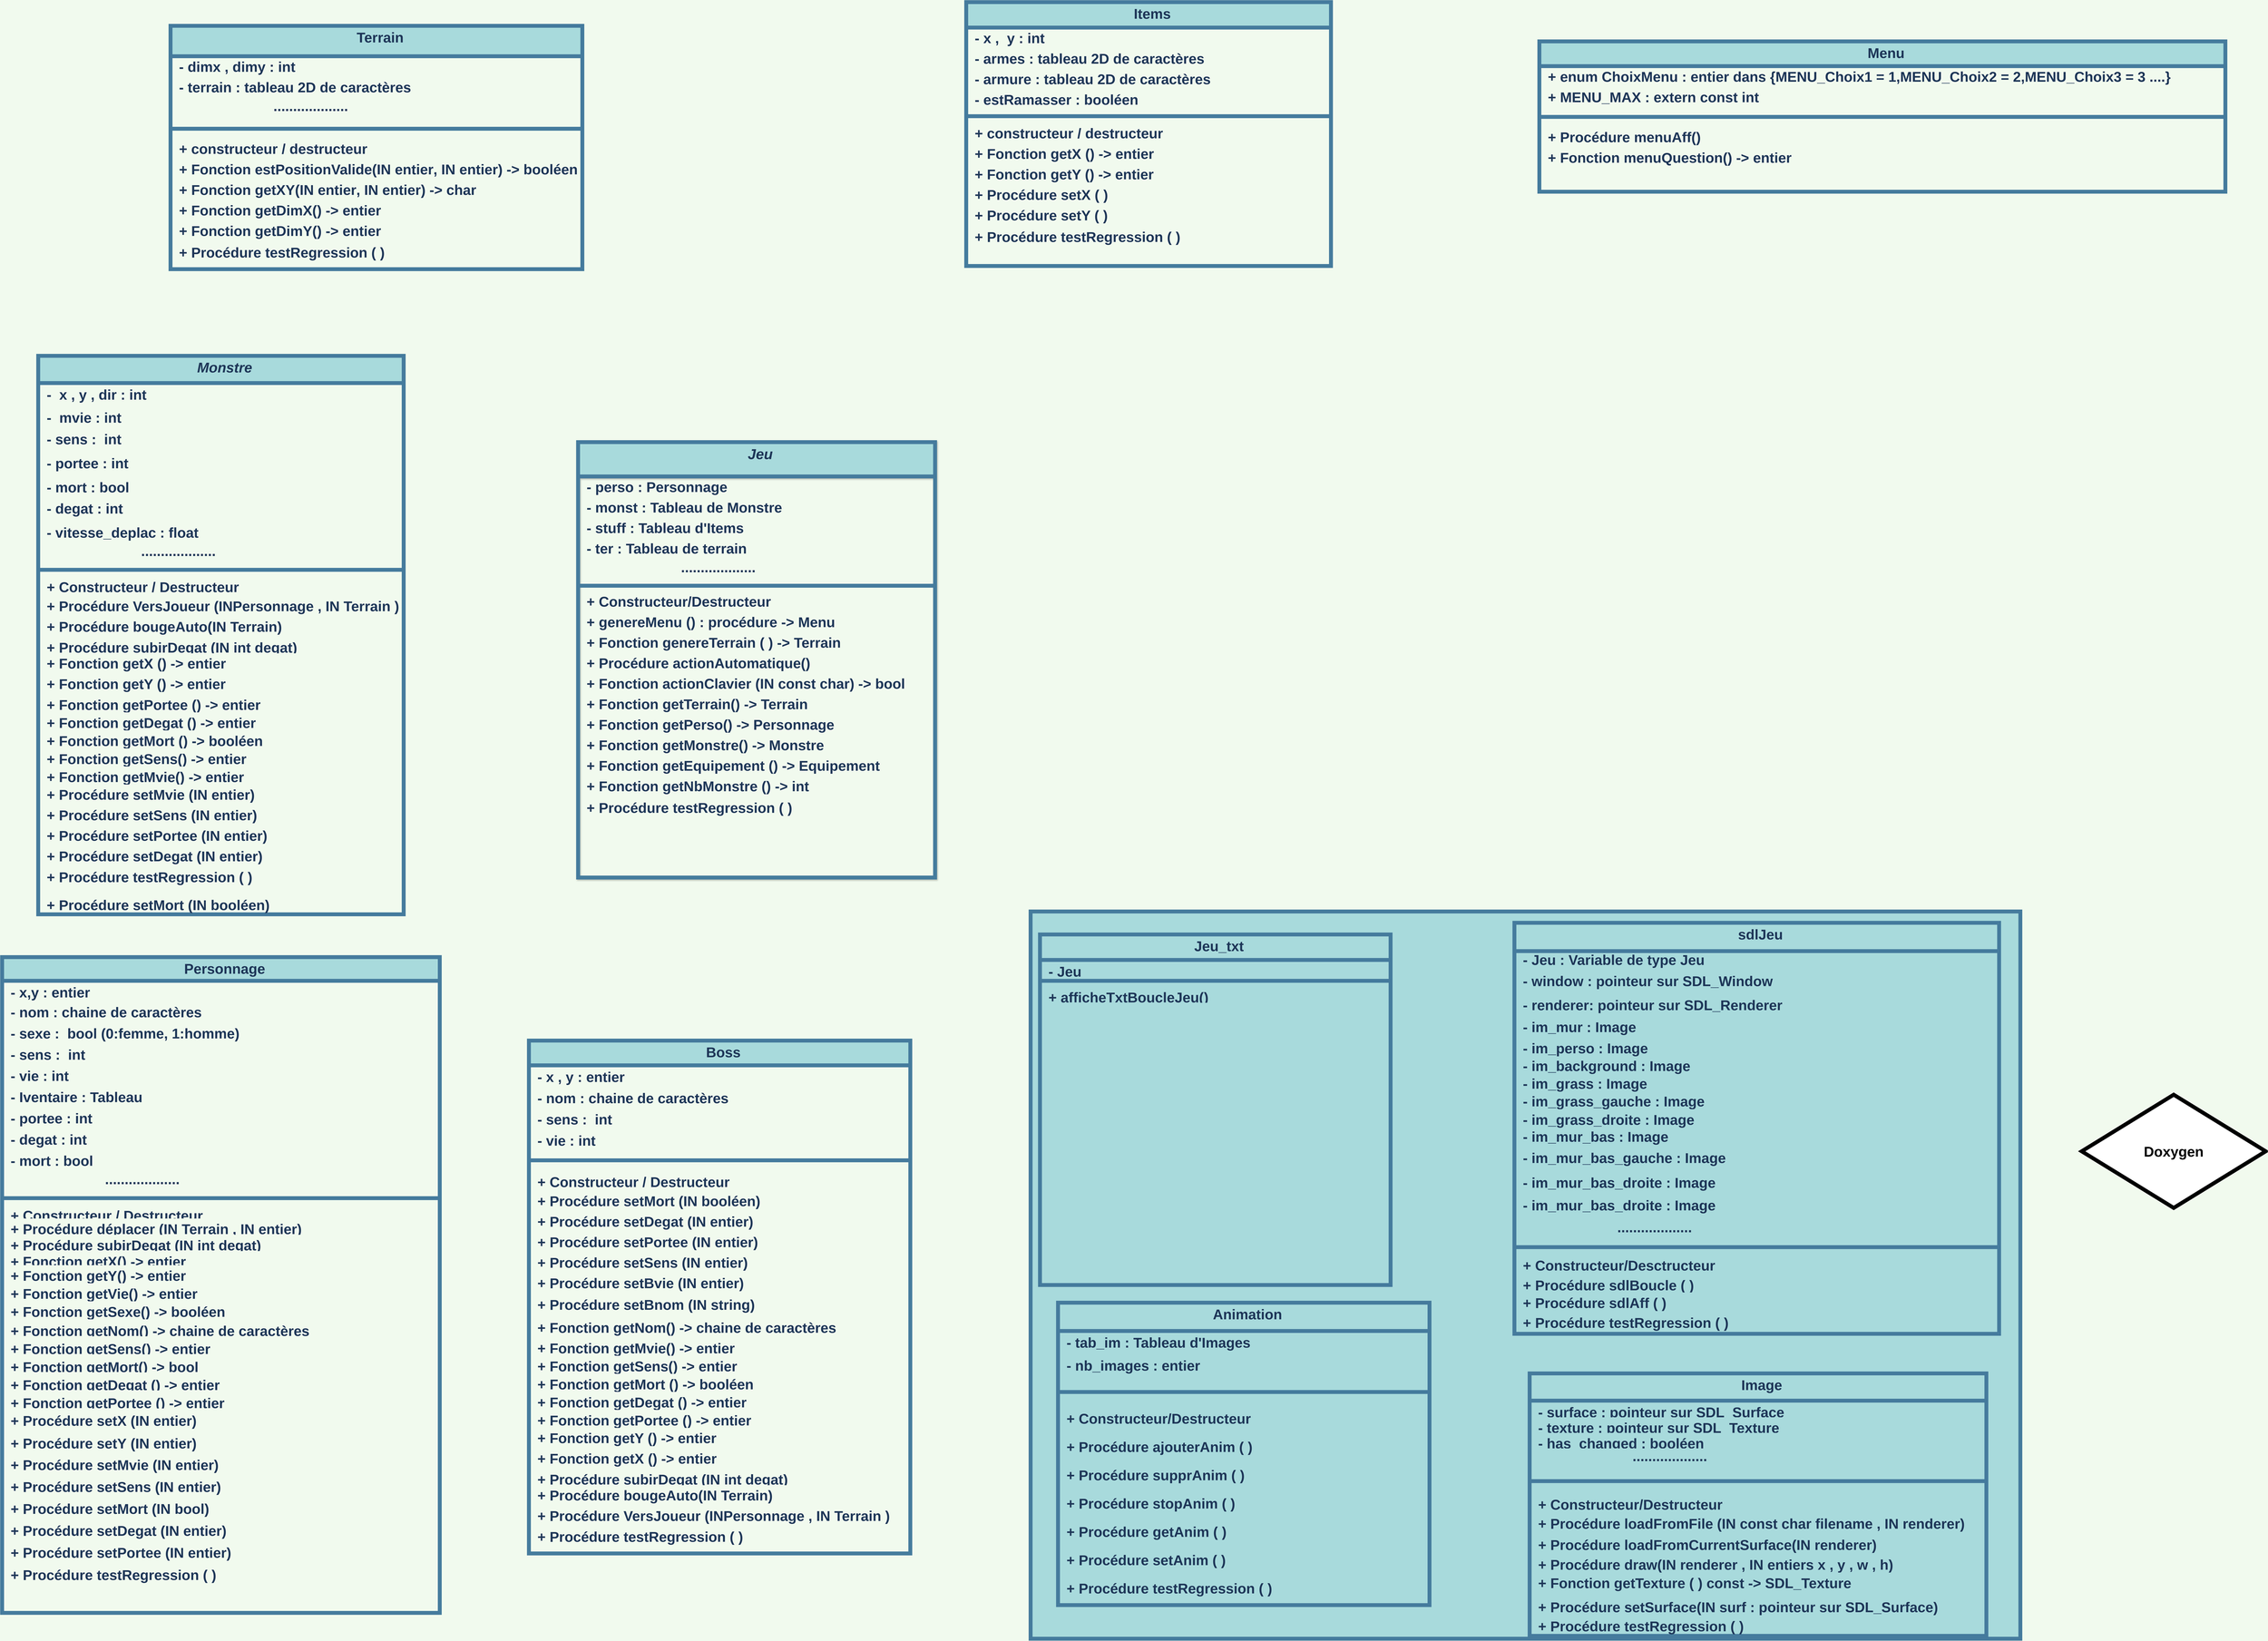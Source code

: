 <mxfile version="17.1.3" type="device"><diagram id="C5RBs43oDa-KdzZeNtuy" name="Page-1"><mxGraphModel dx="9920" dy="6340" grid="0" gridSize="10" guides="0" tooltips="1" connect="1" arrows="0" fold="1" page="0" pageScale="1" pageWidth="1000" pageHeight="1000" background="#F1FAEE" math="0" shadow="0"><root><mxCell id="WIyWlLk6GJQsqaUBKTNV-0"/><mxCell id="WIyWlLk6GJQsqaUBKTNV-1" parent="WIyWlLk6GJQsqaUBKTNV-0"/><mxCell id="qhBG_edndNMFAqphnJtL-30" value="" style="rounded=0;whiteSpace=wrap;html=1;strokeWidth=11;fontSize=40;fontStyle=1;fillColor=#A8DADC;strokeColor=#457B9D;fontColor=#1D3557;spacing=3;spacingLeft=21;" parent="WIyWlLk6GJQsqaUBKTNV-1" vertex="1"><mxGeometry x="1540" y="1289" width="2797.5" height="2056" as="geometry"/></mxCell><mxCell id="zkfFHV4jXpPFQw0GAbJ--0" value="Monstre" style="swimlane;fontStyle=3;align=center;verticalAlign=top;childLayout=stackLayout;horizontal=1;startSize=77;horizontalStack=0;resizeParent=1;resizeLast=0;collapsible=1;marginBottom=0;rounded=0;shadow=0;strokeWidth=11;fontSize=40;fillColor=#A8DADC;strokeColor=#457B9D;fontColor=#1D3557;spacing=3;spacingLeft=21;" parent="WIyWlLk6GJQsqaUBKTNV-1" vertex="1"><mxGeometry x="-1265" y="-282" width="1033" height="1579" as="geometry"><mxRectangle x="230" y="140" width="160" height="26" as="alternateBounds"/></mxGeometry></mxCell><mxCell id="qhBG_edndNMFAqphnJtL-62" value="-  x , y , dir : int " style="text;strokeColor=none;fillColor=none;align=left;verticalAlign=top;spacingLeft=21;spacingRight=4;overflow=hidden;rotatable=0;points=[[0,0.5],[1,0.5]];portConstraint=eastwest;strokeWidth=11;fontSize=40;fontStyle=1;fontColor=#1D3557;spacing=3;" parent="zkfFHV4jXpPFQw0GAbJ--0" vertex="1"><mxGeometry y="77" width="1033" height="65" as="geometry"/></mxCell><mxCell id="uIGGG2SLCa-OWku3hl44-15" value="-  mvie : int" style="text;strokeColor=none;fillColor=none;align=left;verticalAlign=top;spacingLeft=21;spacingRight=4;overflow=hidden;rotatable=0;points=[[0,0.5],[1,0.5]];portConstraint=eastwest;fontStyle=1;strokeWidth=11;fontSize=40;fontColor=#1D3557;spacing=3;" parent="zkfFHV4jXpPFQw0GAbJ--0" vertex="1"><mxGeometry y="142" width="1033" height="61" as="geometry"/></mxCell><mxCell id="uIGGG2SLCa-OWku3hl44-17" value="- sens :  int&#10;" style="text;strokeColor=none;fillColor=none;align=left;verticalAlign=top;spacingLeft=21;spacingRight=4;overflow=hidden;rotatable=0;points=[[0,0.5],[1,0.5]];portConstraint=eastwest;strokeWidth=11;fontSize=40;fontStyle=1;fontColor=#1D3557;spacing=3;" parent="zkfFHV4jXpPFQw0GAbJ--0" vertex="1"><mxGeometry y="203" width="1033" height="68" as="geometry"/></mxCell><mxCell id="uIGGG2SLCa-OWku3hl44-18" value="- portee : int&#10;" style="text;strokeColor=none;fillColor=none;align=left;verticalAlign=top;spacingLeft=21;spacingRight=4;overflow=hidden;rotatable=0;points=[[0,0.5],[1,0.5]];portConstraint=eastwest;strokeWidth=11;fontSize=40;fontStyle=1;fontColor=#1D3557;spacing=3;" parent="zkfFHV4jXpPFQw0GAbJ--0" vertex="1"><mxGeometry y="271" width="1033" height="68" as="geometry"/></mxCell><mxCell id="uIGGG2SLCa-OWku3hl44-22" value="- mort : bool&#10;" style="text;strokeColor=none;fillColor=none;align=left;verticalAlign=top;spacingLeft=21;spacingRight=4;overflow=hidden;rotatable=0;points=[[0,0.5],[1,0.5]];portConstraint=eastwest;strokeWidth=11;fontSize=40;fontStyle=1;fontColor=#1D3557;spacing=3;" parent="zkfFHV4jXpPFQw0GAbJ--0" vertex="1"><mxGeometry y="339" width="1033" height="60" as="geometry"/></mxCell><mxCell id="uIGGG2SLCa-OWku3hl44-19" value="- degat : int&#10;" style="text;strokeColor=none;fillColor=none;align=left;verticalAlign=top;spacingLeft=21;spacingRight=4;overflow=hidden;rotatable=0;points=[[0,0.5],[1,0.5]];portConstraint=eastwest;strokeWidth=11;fontSize=40;fontStyle=1;fontColor=#1D3557;spacing=3;" parent="zkfFHV4jXpPFQw0GAbJ--0" vertex="1"><mxGeometry y="399" width="1033" height="68" as="geometry"/></mxCell><mxCell id="9XNsOaWgGKROx35x1U4A-45" value="- vitesse_deplac : float " style="text;strokeColor=none;fillColor=none;align=left;verticalAlign=top;spacingLeft=21;spacingRight=4;overflow=hidden;rotatable=0;points=[[0,0.5],[1,0.5]];portConstraint=eastwest;strokeWidth=11;fontSize=40;fontStyle=1;fontColor=#1D3557;spacing=3;" vertex="1" parent="zkfFHV4jXpPFQw0GAbJ--0"><mxGeometry y="467" width="1033" height="60" as="geometry"/></mxCell><mxCell id="Td350zMWdCQGw4VjmSad-59" value="                        ..................." style="text;strokeColor=none;fillColor=none;align=left;verticalAlign=top;spacingLeft=21;spacingRight=4;overflow=hidden;rotatable=0;points=[[0,0.5],[1,0.5]];portConstraint=eastwest;strokeWidth=11;fontSize=40;fontStyle=1;fontColor=#1D3557;spacing=3;spacingTop=-8;spacingBottom=0;" parent="zkfFHV4jXpPFQw0GAbJ--0" vertex="1"><mxGeometry y="527" width="1033" height="62" as="geometry"/></mxCell><mxCell id="zkfFHV4jXpPFQw0GAbJ--4" value="" style="line;html=1;strokeWidth=11;align=left;verticalAlign=middle;spacingTop=-1;spacingLeft=21;spacingRight=3;rotatable=0;labelPosition=right;points=[];portConstraint=eastwest;fontSize=40;fontStyle=1;labelBackgroundColor=#F1FAEE;fillColor=#A8DADC;strokeColor=#457B9D;fontColor=#1D3557;spacing=3;" parent="zkfFHV4jXpPFQw0GAbJ--0" vertex="1"><mxGeometry y="589" width="1033" height="32" as="geometry"/></mxCell><mxCell id="qhBG_edndNMFAqphnJtL-63" value="+ Constructeur / Destructeur" style="text;strokeColor=none;fillColor=none;align=left;verticalAlign=top;spacingLeft=21;spacingRight=4;overflow=hidden;rotatable=0;points=[[0,0.5],[1,0.5]];portConstraint=eastwest;strokeWidth=11;fontSize=40;fontStyle=1;fontColor=#1D3557;spacing=3;" parent="zkfFHV4jXpPFQw0GAbJ--0" vertex="1"><mxGeometry y="621" width="1033" height="55" as="geometry"/></mxCell><mxCell id="L7xb2IefrMlKpJYu9-NM-72" value="+ Procédure VersJoueur (INPersonnage , IN Terrain )" style="text;html=1;align=left;verticalAlign=top;resizable=0;points=[];autosize=1;strokeColor=none;fillColor=none;fontSize=40;fontColor=#1D3557;fontStyle=1;spacing=3;spacingLeft=21;strokeWidth=11;" parent="zkfFHV4jXpPFQw0GAbJ--0" vertex="1"><mxGeometry y="676" width="1033" height="58" as="geometry"/></mxCell><mxCell id="L7xb2IefrMlKpJYu9-NM-79" value="+ Procédure&amp;nbsp;&lt;font style=&quot;font-size: 40px;&quot;&gt;&lt;span class=&quot;markedContent&quot; id=&quot;page63R_mcid23&quot; style=&quot;font-size: 40px;&quot;&gt;&lt;span style=&quot;left: 392.484px; top: 401.023px; font-family: sans-serif; transform: scaleX(0.813); font-size: 40px;&quot; dir=&quot;ltr&quot;&gt;bougeAuto&lt;/span&gt;&lt;span style=&quot;left: 451.092px; top: 401.023px; font-family: sans-serif; transform: scaleX(0.885); font-size: 40px;&quot; dir=&quot;ltr&quot;&gt;(IN Terrain)&lt;/span&gt;&lt;/span&gt;&lt;/font&gt;" style="text;html=1;align=left;verticalAlign=top;resizable=0;points=[];autosize=1;strokeColor=none;fillColor=none;fontSize=40;fontColor=#1D3557;fontStyle=1;spacing=3;spacingLeft=21;strokeWidth=11;" parent="zkfFHV4jXpPFQw0GAbJ--0" vertex="1"><mxGeometry y="734" width="1033" height="58" as="geometry"/></mxCell><mxCell id="uIGGG2SLCa-OWku3hl44-31" value="+ Procédure subirDegat (IN int degat)" style="text;strokeColor=none;fillColor=none;align=left;verticalAlign=top;spacingLeft=21;spacingRight=4;overflow=hidden;rotatable=0;points=[[0,0.5],[1,0.5]];portConstraint=eastwest;strokeWidth=11;fontSize=40;fontStyle=1;fontColor=#1D3557;spacing=3;" parent="zkfFHV4jXpPFQw0GAbJ--0" vertex="1"><mxGeometry y="792" width="1033" height="46" as="geometry"/></mxCell><mxCell id="L7xb2IefrMlKpJYu9-NM-80" value="+ Fonction&amp;nbsp;&lt;font style=&quot;font-size: 40px;&quot;&gt;&lt;span class=&quot;markedContent&quot; id=&quot;page63R_mcid23&quot; style=&quot;font-size: 40px;&quot;&gt;&lt;span style=&quot;left: 392.484px; top: 401.023px; font-family: sans-serif; transform: scaleX(0.813); font-size: 40px;&quot; dir=&quot;ltr&quot;&gt;getX () -&amp;gt; entier&lt;/span&gt;&lt;span style=&quot;left: 451.092px; top: 401.023px; font-family: sans-serif; transform: scaleX(0.885); font-size: 40px;&quot; dir=&quot;ltr&quot;&gt;&lt;br style=&quot;font-size: 40px;&quot;&gt;&lt;/span&gt;&lt;/span&gt;&lt;/font&gt;" style="text;html=1;align=left;verticalAlign=top;resizable=0;points=[];autosize=1;strokeColor=none;fillColor=none;fontSize=40;fontColor=#1D3557;fontStyle=1;spacing=3;spacingLeft=21;strokeWidth=11;" parent="zkfFHV4jXpPFQw0GAbJ--0" vertex="1"><mxGeometry y="838" width="1033" height="58" as="geometry"/></mxCell><mxCell id="L7xb2IefrMlKpJYu9-NM-81" value="+ Fonction&amp;nbsp;&lt;font style=&quot;font-size: 40px;&quot;&gt;&lt;span class=&quot;markedContent&quot; id=&quot;page63R_mcid23&quot; style=&quot;font-size: 40px;&quot;&gt;&lt;span style=&quot;left: 392.484px; top: 401.023px; font-family: sans-serif; transform: scaleX(0.813); font-size: 40px;&quot; dir=&quot;ltr&quot;&gt;getY () -&amp;gt; entier&lt;/span&gt;&lt;span style=&quot;left: 451.092px; top: 401.023px; font-family: sans-serif; transform: scaleX(0.885); font-size: 40px;&quot; dir=&quot;ltr&quot;&gt;&lt;br style=&quot;font-size: 40px;&quot;&gt;&lt;/span&gt;&lt;/span&gt;&lt;/font&gt;" style="text;html=1;align=left;verticalAlign=top;resizable=0;points=[];autosize=1;strokeColor=none;fillColor=none;fontSize=40;fontColor=#1D3557;fontStyle=1;spacing=3;spacingLeft=21;strokeWidth=11;" parent="zkfFHV4jXpPFQw0GAbJ--0" vertex="1"><mxGeometry y="896" width="1033" height="58" as="geometry"/></mxCell><mxCell id="uIGGG2SLCa-OWku3hl44-30" value="+ Fonction getPortee () -&gt; entier" style="text;strokeColor=none;fillColor=none;align=left;verticalAlign=top;spacingLeft=21;spacingRight=4;overflow=hidden;rotatable=0;points=[[0,0.5],[1,0.5]];portConstraint=eastwest;strokeWidth=11;fontSize=40;fontStyle=1;fontColor=#1D3557;spacing=3;" parent="zkfFHV4jXpPFQw0GAbJ--0" vertex="1"><mxGeometry y="954" width="1033" height="51" as="geometry"/></mxCell><mxCell id="uIGGG2SLCa-OWku3hl44-29" value="+ Fonction getDegat () -&gt; entier" style="text;strokeColor=none;fillColor=none;align=left;verticalAlign=top;spacingLeft=21;spacingRight=4;overflow=hidden;rotatable=0;points=[[0,0.5],[1,0.5]];portConstraint=eastwest;strokeWidth=11;fontSize=40;fontStyle=1;fontColor=#1D3557;spacing=3;" parent="zkfFHV4jXpPFQw0GAbJ--0" vertex="1"><mxGeometry y="1005" width="1033" height="51" as="geometry"/></mxCell><mxCell id="uIGGG2SLCa-OWku3hl44-28" value="+ Fonction getMort () -&gt; booléen" style="text;strokeColor=none;fillColor=none;align=left;verticalAlign=top;spacingLeft=21;spacingRight=4;overflow=hidden;rotatable=0;points=[[0,0.5],[1,0.5]];portConstraint=eastwest;strokeWidth=11;fontSize=40;fontStyle=1;fontColor=#1D3557;spacing=3;" parent="zkfFHV4jXpPFQw0GAbJ--0" vertex="1"><mxGeometry y="1056" width="1033" height="51" as="geometry"/></mxCell><mxCell id="uIGGG2SLCa-OWku3hl44-27" value="+ Fonction getSens() -&gt; entier" style="text;strokeColor=none;fillColor=none;align=left;verticalAlign=top;spacingLeft=21;spacingRight=4;overflow=hidden;rotatable=0;points=[[0,0.5],[1,0.5]];portConstraint=eastwest;strokeWidth=11;fontSize=40;fontStyle=1;fontColor=#1D3557;spacing=3;" parent="zkfFHV4jXpPFQw0GAbJ--0" vertex="1"><mxGeometry y="1107" width="1033" height="51" as="geometry"/></mxCell><mxCell id="uIGGG2SLCa-OWku3hl44-23" value="+ Fonction getMvie() -&gt; entier" style="text;strokeColor=none;fillColor=none;align=left;verticalAlign=top;spacingLeft=21;spacingRight=4;overflow=hidden;rotatable=0;points=[[0,0.5],[1,0.5]];portConstraint=eastwest;strokeWidth=11;fontSize=40;fontStyle=1;fontColor=#1D3557;spacing=3;" parent="zkfFHV4jXpPFQw0GAbJ--0" vertex="1"><mxGeometry y="1158" width="1033" height="51" as="geometry"/></mxCell><mxCell id="DmNFxuSzfLmDl5KrZfHs-1" value="+ Procédure setMvie (IN entier)" style="text;html=1;align=left;verticalAlign=top;resizable=0;points=[];autosize=1;strokeColor=none;fillColor=none;fontSize=40;fontColor=#1D3557;fontStyle=1;spacing=3;spacingLeft=21;strokeWidth=11;" parent="zkfFHV4jXpPFQw0GAbJ--0" vertex="1"><mxGeometry y="1209" width="1033" height="58" as="geometry"/></mxCell><mxCell id="DmNFxuSzfLmDl5KrZfHs-2" value="+ Procédure setSens (IN entier)" style="text;html=1;align=left;verticalAlign=top;resizable=0;points=[];autosize=1;strokeColor=none;fillColor=none;fontSize=40;fontColor=#1D3557;fontStyle=1;spacing=3;spacingLeft=21;strokeWidth=11;" parent="zkfFHV4jXpPFQw0GAbJ--0" vertex="1"><mxGeometry y="1267" width="1033" height="58" as="geometry"/></mxCell><mxCell id="DmNFxuSzfLmDl5KrZfHs-3" value="+ Procédure setPortee (IN entier)" style="text;html=1;align=left;verticalAlign=top;resizable=0;points=[];autosize=1;strokeColor=none;fillColor=none;fontSize=40;fontColor=#1D3557;fontStyle=1;spacing=3;spacingLeft=21;strokeWidth=11;" parent="zkfFHV4jXpPFQw0GAbJ--0" vertex="1"><mxGeometry y="1325" width="1033" height="58" as="geometry"/></mxCell><mxCell id="DmNFxuSzfLmDl5KrZfHs-5" value="+ Procédure setDegat (IN entier)" style="text;html=1;align=left;verticalAlign=top;resizable=0;points=[];autosize=1;strokeColor=none;fillColor=none;fontSize=40;fontColor=#1D3557;fontStyle=1;spacing=3;spacingLeft=21;strokeWidth=11;" parent="zkfFHV4jXpPFQw0GAbJ--0" vertex="1"><mxGeometry y="1383" width="1033" height="58" as="geometry"/></mxCell><mxCell id="Td350zMWdCQGw4VjmSad-47" value="+ Procédure testRegression ( )" style="text;strokeColor=none;fillColor=none;align=left;verticalAlign=top;spacingLeft=21;spacingRight=4;overflow=hidden;rotatable=0;points=[[0,0.5],[1,0.5]];portConstraint=eastwest;strokeWidth=11;fontSize=40;fontStyle=1;fontColor=#1D3557;spacing=3;" parent="zkfFHV4jXpPFQw0GAbJ--0" vertex="1"><mxGeometry y="1441" width="1033" height="80" as="geometry"/></mxCell><mxCell id="DmNFxuSzfLmDl5KrZfHs-4" value="+ Procédure setMort (IN booléen)" style="text;html=1;align=left;verticalAlign=top;resizable=0;points=[];autosize=1;strokeColor=none;fillColor=none;fontSize=40;fontColor=#1D3557;fontStyle=1;spacing=3;spacingLeft=21;strokeWidth=11;" parent="zkfFHV4jXpPFQw0GAbJ--0" vertex="1"><mxGeometry y="1521" width="1033" height="58" as="geometry"/></mxCell><mxCell id="zkfFHV4jXpPFQw0GAbJ--6" value="Personnage" style="swimlane;fontStyle=1;align=center;verticalAlign=top;childLayout=stackLayout;horizontal=1;startSize=67;horizontalStack=0;resizeParent=1;resizeLast=0;collapsible=1;marginBottom=0;rounded=0;shadow=0;strokeWidth=11;fontSize=40;fillColor=#A8DADC;strokeColor=#457B9D;fontColor=#1D3557;spacing=3;spacingLeft=21;" parent="WIyWlLk6GJQsqaUBKTNV-1" vertex="1"><mxGeometry x="-1367" y="1418" width="1237" height="1854" as="geometry"><mxRectangle x="130" y="380" width="160" height="26" as="alternateBounds"/></mxGeometry></mxCell><mxCell id="qhBG_edndNMFAqphnJtL-55" value="- x,y : entier" style="text;strokeColor=none;fillColor=none;align=left;verticalAlign=top;spacingLeft=21;spacingRight=4;overflow=hidden;rotatable=0;points=[[0,0.5],[1,0.5]];portConstraint=eastwest;strokeWidth=11;fontSize=40;fontStyle=1;fontColor=#1D3557;spacing=3;" parent="zkfFHV4jXpPFQw0GAbJ--6" vertex="1"><mxGeometry y="67" width="1237" height="56" as="geometry"/></mxCell><mxCell id="qhBG_edndNMFAqphnJtL-23" value="- nom : chaine de caractères" style="text;strokeColor=none;fillColor=none;align=left;verticalAlign=top;spacingLeft=21;spacingRight=4;overflow=hidden;rotatable=0;points=[[0,0.5],[1,0.5]];portConstraint=eastwest;strokeWidth=11;fontSize=40;fontStyle=1;fontColor=#1D3557;spacing=3;" parent="zkfFHV4jXpPFQw0GAbJ--6" vertex="1"><mxGeometry y="123" width="1237" height="60" as="geometry"/></mxCell><mxCell id="qhBG_edndNMFAqphnJtL-24" value="- sexe :  bool (0:femme, 1:homme)&#10; " style="text;strokeColor=none;fillColor=none;align=left;verticalAlign=top;spacingLeft=21;spacingRight=4;overflow=hidden;rotatable=0;points=[[0,0.5],[1,0.5]];portConstraint=eastwest;strokeWidth=11;fontSize=40;fontStyle=1;fontColor=#1D3557;spacing=3;" parent="zkfFHV4jXpPFQw0GAbJ--6" vertex="1"><mxGeometry y="183" width="1237" height="60" as="geometry"/></mxCell><mxCell id="uIGGG2SLCa-OWku3hl44-4" value="- sens :  int&#10;" style="text;strokeColor=none;fillColor=none;align=left;verticalAlign=top;spacingLeft=21;spacingRight=4;overflow=hidden;rotatable=0;points=[[0,0.5],[1,0.5]];portConstraint=eastwest;strokeWidth=11;fontSize=40;fontStyle=1;fontColor=#1D3557;spacing=3;" parent="zkfFHV4jXpPFQw0GAbJ--6" vertex="1"><mxGeometry y="243" width="1237" height="60" as="geometry"/></mxCell><mxCell id="qhBG_edndNMFAqphnJtL-25" value="- vie : int " style="text;strokeColor=none;fillColor=none;align=left;verticalAlign=top;spacingLeft=21;spacingRight=4;overflow=hidden;rotatable=0;points=[[0,0.5],[1,0.5]];portConstraint=eastwest;strokeWidth=11;fontSize=40;fontStyle=1;fontColor=#1D3557;spacing=3;" parent="zkfFHV4jXpPFQw0GAbJ--6" vertex="1"><mxGeometry y="303" width="1237" height="60" as="geometry"/></mxCell><mxCell id="L7xb2IefrMlKpJYu9-NM-57" value="- Iventaire : Tableau" style="text;strokeColor=none;fillColor=none;align=left;verticalAlign=top;spacingLeft=21;spacingRight=4;overflow=hidden;rotatable=0;points=[[0,0.5],[1,0.5]];portConstraint=eastwest;strokeWidth=11;fontSize=40;fontStyle=1;fontColor=#1D3557;spacing=3;" parent="zkfFHV4jXpPFQw0GAbJ--6" vertex="1"><mxGeometry y="363" width="1237" height="60" as="geometry"/></mxCell><mxCell id="uIGGG2SLCa-OWku3hl44-0" value="- portee : int&#10;" style="text;strokeColor=none;fillColor=none;align=left;verticalAlign=top;spacingLeft=21;spacingRight=4;overflow=hidden;rotatable=0;points=[[0,0.5],[1,0.5]];portConstraint=eastwest;strokeWidth=11;fontSize=40;fontStyle=1;fontColor=#1D3557;spacing=3;" parent="zkfFHV4jXpPFQw0GAbJ--6" vertex="1"><mxGeometry y="423" width="1237" height="60" as="geometry"/></mxCell><mxCell id="uIGGG2SLCa-OWku3hl44-1" value="- degat : int&#10;" style="text;strokeColor=none;fillColor=none;align=left;verticalAlign=top;spacingLeft=21;spacingRight=4;overflow=hidden;rotatable=0;points=[[0,0.5],[1,0.5]];portConstraint=eastwest;strokeWidth=11;fontSize=40;fontStyle=1;fontColor=#1D3557;spacing=3;" parent="zkfFHV4jXpPFQw0GAbJ--6" vertex="1"><mxGeometry y="483" width="1237" height="60" as="geometry"/></mxCell><mxCell id="uIGGG2SLCa-OWku3hl44-2" value="- mort : bool&#10;" style="text;strokeColor=none;fillColor=none;align=left;verticalAlign=top;spacingLeft=21;spacingRight=4;overflow=hidden;rotatable=0;points=[[0,0.5],[1,0.5]];portConstraint=eastwest;strokeWidth=11;fontSize=40;fontStyle=1;fontColor=#1D3557;spacing=3;" parent="zkfFHV4jXpPFQw0GAbJ--6" vertex="1"><mxGeometry y="543" width="1237" height="60" as="geometry"/></mxCell><mxCell id="Td350zMWdCQGw4VjmSad-60" value="                        ..................." style="text;strokeColor=none;fillColor=none;align=left;verticalAlign=top;spacingLeft=21;spacingRight=4;overflow=hidden;rotatable=0;points=[[0,0.5],[1,0.5]];portConstraint=eastwest;strokeWidth=11;fontSize=40;fontStyle=1;fontColor=#1D3557;spacing=3;spacingTop=-8;spacingBottom=0;" parent="zkfFHV4jXpPFQw0GAbJ--6" vertex="1"><mxGeometry y="603" width="1237" height="62" as="geometry"/></mxCell><mxCell id="zkfFHV4jXpPFQw0GAbJ--9" value="" style="line;html=1;strokeWidth=11;align=left;verticalAlign=middle;spacingTop=-1;spacingLeft=21;spacingRight=3;rotatable=0;labelPosition=right;points=[];portConstraint=eastwest;fontSize=40;fontStyle=1;labelBackgroundColor=#F1FAEE;fillColor=#A8DADC;strokeColor=#457B9D;fontColor=#1D3557;spacing=3;" parent="zkfFHV4jXpPFQw0GAbJ--6" vertex="1"><mxGeometry y="665" width="1237" height="33" as="geometry"/></mxCell><mxCell id="qhBG_edndNMFAqphnJtL-52" value="+ Constructeur / Destructeur" style="text;strokeColor=none;fillColor=none;align=left;verticalAlign=top;spacingLeft=21;spacingRight=4;overflow=hidden;rotatable=0;points=[[0,0.5],[1,0.5]];portConstraint=eastwest;strokeWidth=11;fontSize=40;fontStyle=1;fontColor=#1D3557;spacing=3;" parent="zkfFHV4jXpPFQw0GAbJ--6" vertex="1"><mxGeometry y="698" width="1237" height="38" as="geometry"/></mxCell><mxCell id="qhBG_edndNMFAqphnJtL-53" value="+ Procédure déplacer (IN Terrain , IN entier)" style="text;strokeColor=none;fillColor=none;align=left;verticalAlign=top;spacingLeft=21;spacingRight=4;overflow=hidden;rotatable=0;points=[[0,0.5],[1,0.5]];portConstraint=eastwest;strokeWidth=11;fontSize=40;fontStyle=1;fontColor=#1D3557;spacing=3;" parent="zkfFHV4jXpPFQw0GAbJ--6" vertex="1"><mxGeometry y="736" width="1237" height="46" as="geometry"/></mxCell><mxCell id="uIGGG2SLCa-OWku3hl44-3" value="+ Procédure subirDegat (IN int degat)" style="text;strokeColor=none;fillColor=none;align=left;verticalAlign=top;spacingLeft=21;spacingRight=4;overflow=hidden;rotatable=0;points=[[0,0.5],[1,0.5]];portConstraint=eastwest;strokeWidth=11;fontSize=40;fontStyle=1;fontColor=#1D3557;spacing=3;" parent="zkfFHV4jXpPFQw0GAbJ--6" vertex="1"><mxGeometry y="782" width="1237" height="46" as="geometry"/></mxCell><mxCell id="qhBG_edndNMFAqphnJtL-54" value="+ Fonction getX() -&gt; entier &#10;        &#10;" style="text;strokeColor=none;fillColor=none;align=left;verticalAlign=top;spacingLeft=21;spacingRight=4;overflow=hidden;rotatable=0;points=[[0,0.5],[1,0.5]];portConstraint=eastwest;strokeWidth=11;fontSize=40;fontStyle=1;fontColor=#1D3557;spacing=3;" parent="zkfFHV4jXpPFQw0GAbJ--6" vertex="1"><mxGeometry y="828" width="1237" height="40" as="geometry"/></mxCell><mxCell id="qhBG_edndNMFAqphnJtL-56" value="+ Fonction getY() -&gt; entier" style="text;strokeColor=none;fillColor=none;align=left;verticalAlign=top;spacingLeft=21;spacingRight=4;overflow=hidden;rotatable=0;points=[[0,0.5],[1,0.5]];portConstraint=eastwest;strokeWidth=11;fontSize=40;fontStyle=1;fontColor=#1D3557;spacing=3;" parent="zkfFHV4jXpPFQw0GAbJ--6" vertex="1"><mxGeometry y="868" width="1237" height="51" as="geometry"/></mxCell><mxCell id="uIGGG2SLCa-OWku3hl44-6" value="+ Fonction getVie() -&gt; entier" style="text;strokeColor=none;fillColor=none;align=left;verticalAlign=top;spacingLeft=21;spacingRight=4;overflow=hidden;rotatable=0;points=[[0,0.5],[1,0.5]];portConstraint=eastwest;strokeWidth=11;fontSize=40;fontStyle=1;fontColor=#1D3557;spacing=3;" parent="zkfFHV4jXpPFQw0GAbJ--6" vertex="1"><mxGeometry y="919" width="1237" height="51" as="geometry"/></mxCell><mxCell id="uIGGG2SLCa-OWku3hl44-7" value="+ Fonction getSexe() -&gt; booléen" style="text;strokeColor=none;fillColor=none;align=left;verticalAlign=top;spacingLeft=21;spacingRight=4;overflow=hidden;rotatable=0;points=[[0,0.5],[1,0.5]];portConstraint=eastwest;strokeWidth=11;fontSize=40;fontStyle=1;fontColor=#1D3557;spacing=3;" parent="zkfFHV4jXpPFQw0GAbJ--6" vertex="1"><mxGeometry y="970" width="1237" height="51" as="geometry"/></mxCell><mxCell id="uIGGG2SLCa-OWku3hl44-9" value="+ Fonction getNom() -&gt; chaine de caractères" style="text;strokeColor=none;fillColor=none;align=left;verticalAlign=top;spacingLeft=21;spacingRight=4;overflow=hidden;rotatable=0;points=[[0,0.5],[1,0.5]];portConstraint=eastwest;strokeWidth=11;fontSize=40;fontStyle=1;fontColor=#1D3557;spacing=3;spacingBottom=3;spacingTop=3;" parent="zkfFHV4jXpPFQw0GAbJ--6" vertex="1"><mxGeometry y="1021" width="1237" height="51" as="geometry"/></mxCell><mxCell id="uIGGG2SLCa-OWku3hl44-10" value="+ Fonction getSens() -&gt; entier" style="text;strokeColor=none;fillColor=none;align=left;verticalAlign=top;spacingLeft=21;spacingRight=4;overflow=hidden;rotatable=0;points=[[0,0.5],[1,0.5]];portConstraint=eastwest;strokeWidth=11;fontSize=40;fontStyle=1;fontColor=#1D3557;spacing=3;spacingBottom=3;spacingTop=3;" parent="zkfFHV4jXpPFQw0GAbJ--6" vertex="1"><mxGeometry y="1072" width="1237" height="51" as="geometry"/></mxCell><mxCell id="uIGGG2SLCa-OWku3hl44-11" value="+ Fonction getMort() -&gt; bool" style="text;strokeColor=none;fillColor=none;align=left;verticalAlign=top;spacingLeft=21;spacingRight=4;overflow=hidden;rotatable=0;points=[[0,0.5],[1,0.5]];portConstraint=eastwest;strokeWidth=11;fontSize=40;fontStyle=1;fontColor=#1D3557;spacing=3;spacingBottom=3;spacingTop=3;" parent="zkfFHV4jXpPFQw0GAbJ--6" vertex="1"><mxGeometry y="1123" width="1237" height="51" as="geometry"/></mxCell><mxCell id="uIGGG2SLCa-OWku3hl44-12" value="+ Fonction getDegat () -&gt; entier" style="text;strokeColor=none;fillColor=none;align=left;verticalAlign=top;spacingLeft=21;spacingRight=4;overflow=hidden;rotatable=0;points=[[0,0.5],[1,0.5]];portConstraint=eastwest;strokeWidth=11;fontSize=40;fontStyle=1;fontColor=#1D3557;spacing=3;spacingBottom=3;spacingTop=3;" parent="zkfFHV4jXpPFQw0GAbJ--6" vertex="1"><mxGeometry y="1174" width="1237" height="51" as="geometry"/></mxCell><mxCell id="uIGGG2SLCa-OWku3hl44-13" value="+ Fonction getPortee () -&gt; entier" style="text;strokeColor=none;fillColor=none;align=left;verticalAlign=top;spacingLeft=21;spacingRight=4;overflow=hidden;rotatable=0;points=[[0,0.5],[1,0.5]];portConstraint=eastwest;strokeWidth=11;fontSize=40;fontStyle=1;fontColor=#1D3557;spacing=3;spacingBottom=3;spacingTop=3;" parent="zkfFHV4jXpPFQw0GAbJ--6" vertex="1"><mxGeometry y="1225" width="1237" height="51" as="geometry"/></mxCell><mxCell id="uIGGG2SLCa-OWku3hl44-32" value="+ Procédure set&lt;font style=&quot;font-size: 40px;&quot;&gt;&lt;span class=&quot;markedContent&quot; id=&quot;page63R_mcid23&quot; style=&quot;font-size: 40px;&quot;&gt;&lt;span style=&quot;left: 392.484px; top: 401.023px; font-family: sans-serif; transform: scaleX(0.813); font-size: 40px;&quot; dir=&quot;ltr&quot;&gt;X (IN entier)&amp;nbsp;&lt;/span&gt;&lt;span style=&quot;left: 451.092px; top: 401.023px; font-family: sans-serif; transform: scaleX(0.885); font-size: 40px;&quot; dir=&quot;ltr&quot;&gt;&lt;br style=&quot;font-size: 40px;&quot;&gt;&lt;/span&gt;&lt;/span&gt;&lt;/font&gt;" style="text;html=1;align=left;verticalAlign=top;resizable=0;points=[];autosize=1;strokeColor=none;fillColor=none;fontSize=40;fontColor=#1D3557;fontStyle=1;spacing=3;spacingLeft=21;spacingBottom=3;spacingTop=3;strokeWidth=11;" parent="zkfFHV4jXpPFQw0GAbJ--6" vertex="1"><mxGeometry y="1276" width="1237" height="64" as="geometry"/></mxCell><mxCell id="uIGGG2SLCa-OWku3hl44-33" value="+ Procédure&amp;nbsp;setY&lt;font style=&quot;font-size: 40px;&quot;&gt;&lt;span class=&quot;markedContent&quot; id=&quot;page63R_mcid23&quot; style=&quot;font-size: 40px;&quot;&gt;&lt;span style=&quot;left: 392.484px; top: 401.023px; font-family: sans-serif; transform: scaleX(0.813); font-size: 40px;&quot; dir=&quot;ltr&quot;&gt;&amp;nbsp;(IN entier)&amp;nbsp;&lt;/span&gt;&lt;span style=&quot;left: 451.092px; top: 401.023px; font-family: sans-serif; transform: scaleX(0.885); font-size: 40px;&quot; dir=&quot;ltr&quot;&gt;&lt;br style=&quot;font-size: 40px;&quot;&gt;&lt;/span&gt;&lt;/span&gt;&lt;/font&gt;" style="text;html=1;align=left;verticalAlign=top;resizable=0;points=[];autosize=1;strokeColor=none;fillColor=none;fontSize=40;fontColor=#1D3557;fontStyle=1;spacing=3;spacingLeft=21;spacingBottom=3;spacingTop=3;strokeWidth=11;" parent="zkfFHV4jXpPFQw0GAbJ--6" vertex="1"><mxGeometry y="1340" width="1237" height="64" as="geometry"/></mxCell><mxCell id="uIGGG2SLCa-OWku3hl44-34" value="+ Procédure&amp;nbsp;setMvie&lt;font style=&quot;font-size: 40px;&quot;&gt;&lt;span class=&quot;markedContent&quot; id=&quot;page63R_mcid23&quot; style=&quot;font-size: 40px;&quot;&gt;&lt;span style=&quot;left: 392.484px; top: 401.023px; font-family: sans-serif; transform: scaleX(0.813); font-size: 40px;&quot; dir=&quot;ltr&quot;&gt;&amp;nbsp;(IN entier)&lt;/span&gt;&lt;span style=&quot;left: 451.092px; top: 401.023px; font-family: sans-serif; transform: scaleX(0.885); font-size: 40px;&quot; dir=&quot;ltr&quot;&gt;&lt;br style=&quot;font-size: 40px;&quot;&gt;&lt;/span&gt;&lt;/span&gt;&lt;/font&gt;" style="text;html=1;align=left;verticalAlign=top;resizable=0;points=[];autosize=1;strokeColor=none;fillColor=none;fontSize=40;fontColor=#1D3557;fontStyle=1;spacing=3;spacingLeft=21;perimeterSpacing=1;spacingTop=0;spacingBottom=4;strokeWidth=11;" parent="zkfFHV4jXpPFQw0GAbJ--6" vertex="1"><mxGeometry y="1404" width="1237" height="62" as="geometry"/></mxCell><mxCell id="uIGGG2SLCa-OWku3hl44-35" value="+ Procédure&amp;nbsp;setSens&lt;font style=&quot;font-size: 40px;&quot;&gt;&lt;span class=&quot;markedContent&quot; id=&quot;page63R_mcid23&quot; style=&quot;font-size: 40px;&quot;&gt;&lt;span style=&quot;left: 392.484px; top: 401.023px; font-family: sans-serif; transform: scaleX(0.813); font-size: 40px;&quot; dir=&quot;ltr&quot;&gt;&amp;nbsp;(IN entier)&lt;/span&gt;&lt;span style=&quot;left: 451.092px; top: 401.023px; font-family: sans-serif; transform: scaleX(0.885); font-size: 40px;&quot; dir=&quot;ltr&quot;&gt;&lt;br style=&quot;font-size: 40px;&quot;&gt;&lt;/span&gt;&lt;/span&gt;&lt;/font&gt;" style="text;html=1;align=left;verticalAlign=top;resizable=0;points=[];autosize=1;strokeColor=none;fillColor=none;fontSize=40;fontColor=#1D3557;fontStyle=1;spacing=3;spacingLeft=21;perimeterSpacing=1;spacingTop=0;spacingBottom=4;strokeWidth=11;" parent="zkfFHV4jXpPFQw0GAbJ--6" vertex="1"><mxGeometry y="1466" width="1237" height="62" as="geometry"/></mxCell><mxCell id="uIGGG2SLCa-OWku3hl44-36" value="+ Procédure&amp;nbsp;setMort&lt;font style=&quot;font-size: 40px;&quot;&gt;&lt;span class=&quot;markedContent&quot; id=&quot;page63R_mcid23&quot; style=&quot;font-size: 40px;&quot;&gt;&lt;span style=&quot;left: 392.484px; top: 401.023px; font-family: sans-serif; transform: scaleX(0.813); font-size: 40px;&quot; dir=&quot;ltr&quot;&gt;&amp;nbsp;(IN bool)&amp;nbsp;&lt;/span&gt;&lt;span style=&quot;left: 451.092px; top: 401.023px; font-family: sans-serif; transform: scaleX(0.885); font-size: 40px;&quot; dir=&quot;ltr&quot;&gt;&lt;br style=&quot;font-size: 40px;&quot;&gt;&lt;/span&gt;&lt;/span&gt;&lt;/font&gt;" style="text;html=1;align=left;verticalAlign=top;resizable=0;points=[];autosize=1;strokeColor=none;fillColor=none;fontSize=40;fontColor=#1D3557;fontStyle=1;spacing=3;spacingLeft=21;perimeterSpacing=1;spacingTop=0;spacingBottom=4;strokeWidth=11;" parent="zkfFHV4jXpPFQw0GAbJ--6" vertex="1"><mxGeometry y="1528" width="1237" height="62" as="geometry"/></mxCell><mxCell id="uIGGG2SLCa-OWku3hl44-37" value="+ Procédure&amp;nbsp;setDegat&lt;font style=&quot;font-size: 40px;&quot;&gt;&lt;span class=&quot;markedContent&quot; id=&quot;page63R_mcid23&quot; style=&quot;font-size: 40px;&quot;&gt;&lt;span style=&quot;left: 392.484px; top: 401.023px; font-family: sans-serif; transform: scaleX(0.813); font-size: 40px;&quot; dir=&quot;ltr&quot;&gt;&amp;nbsp;(IN entier)&amp;nbsp;&lt;/span&gt;&lt;span style=&quot;left: 451.092px; top: 401.023px; font-family: sans-serif; transform: scaleX(0.885); font-size: 40px;&quot; dir=&quot;ltr&quot;&gt;&lt;br style=&quot;font-size: 40px;&quot;&gt;&lt;/span&gt;&lt;/span&gt;&lt;/font&gt;" style="text;html=1;align=left;verticalAlign=top;resizable=0;points=[];autosize=1;strokeColor=none;fillColor=none;fontSize=40;fontColor=#1D3557;fontStyle=1;spacing=3;spacingLeft=21;perimeterSpacing=1;spacingTop=0;spacingBottom=4;strokeWidth=11;" parent="zkfFHV4jXpPFQw0GAbJ--6" vertex="1"><mxGeometry y="1590" width="1237" height="62" as="geometry"/></mxCell><mxCell id="uIGGG2SLCa-OWku3hl44-38" value="+ Procédure&amp;nbsp;setPortee&lt;font style=&quot;font-size: 40px;&quot;&gt;&lt;span class=&quot;markedContent&quot; id=&quot;page63R_mcid23&quot; style=&quot;font-size: 40px;&quot;&gt;&lt;span style=&quot;left: 392.484px; top: 401.023px; font-family: sans-serif; transform: scaleX(0.813); font-size: 40px;&quot; dir=&quot;ltr&quot;&gt;&amp;nbsp;(IN entier)&amp;nbsp;&lt;/span&gt;&lt;span style=&quot;left: 451.092px; top: 401.023px; font-family: sans-serif; transform: scaleX(0.885); font-size: 40px;&quot; dir=&quot;ltr&quot;&gt;&lt;br style=&quot;font-size: 40px;&quot;&gt;&lt;/span&gt;&lt;/span&gt;&lt;/font&gt;" style="text;html=1;align=left;verticalAlign=top;resizable=0;points=[];autosize=1;strokeColor=none;fillColor=none;fontSize=40;fontColor=#1D3557;fontStyle=1;spacing=3;spacingLeft=21;perimeterSpacing=1;spacingTop=0;spacingBottom=4;strokeWidth=11;" parent="zkfFHV4jXpPFQw0GAbJ--6" vertex="1"><mxGeometry y="1652" width="1237" height="62" as="geometry"/></mxCell><mxCell id="Td350zMWdCQGw4VjmSad-48" value="+ Procédure testRegression ( )" style="text;strokeColor=none;fillColor=none;align=left;verticalAlign=top;spacingLeft=21;spacingRight=4;overflow=hidden;rotatable=0;points=[[0,0.5],[1,0.5]];portConstraint=eastwest;strokeWidth=11;fontSize=40;fontStyle=1;fontColor=#1D3557;spacing=3;" parent="zkfFHV4jXpPFQw0GAbJ--6" vertex="1"><mxGeometry y="1714" width="1237" height="80" as="geometry"/></mxCell><mxCell id="qhBG_edndNMFAqphnJtL-2" value="Jeu" style="swimlane;fontStyle=3;align=center;verticalAlign=top;childLayout=stackLayout;horizontal=1;startSize=97;horizontalStack=0;resizeParent=1;resizeLast=0;collapsible=1;marginBottom=0;rounded=0;shadow=1;strokeWidth=11;fontSize=41;fillColor=#A8DADC;strokeColor=#457B9D;fontColor=#1D3557;glass=0;sketch=0;spacing=3;spacingLeft=21;" parent="WIyWlLk6GJQsqaUBKTNV-1" vertex="1"><mxGeometry x="261" y="-38" width="1009" height="1231" as="geometry"><mxRectangle x="230" y="140" width="160" height="26" as="alternateBounds"/></mxGeometry></mxCell><mxCell id="qhBG_edndNMFAqphnJtL-43" value="&lt;span style=&quot;font-size: 40px;&quot;&gt;- perso : Personnage&lt;/span&gt;" style="text;html=1;align=left;verticalAlign=middle;resizable=0;points=[];autosize=1;strokeColor=none;fillColor=none;strokeWidth=11;fontSize=40;fontStyle=1;fontColor=#1D3557;rounded=0;shadow=0;spacing=3;spacingLeft=21;" parent="qhBG_edndNMFAqphnJtL-2" vertex="1"><mxGeometry y="97" width="1009" height="58" as="geometry"/></mxCell><mxCell id="qhBG_edndNMFAqphnJtL-46" value="&lt;span style=&quot;font-size: 40px;&quot;&gt;- monst : Tableau de Monstre&lt;/span&gt;" style="text;html=1;align=left;verticalAlign=middle;resizable=0;points=[];autosize=1;strokeColor=none;fillColor=none;strokeWidth=11;fontSize=40;fontStyle=1;fontColor=#1D3557;spacing=3;spacingLeft=21;" parent="qhBG_edndNMFAqphnJtL-2" vertex="1"><mxGeometry y="155" width="1009" height="58" as="geometry"/></mxCell><mxCell id="qhBG_edndNMFAqphnJtL-66" value="&lt;span style=&quot;font-size: 40px&quot;&gt;- stuff : Tableau d'Items&lt;/span&gt;" style="text;html=1;align=left;verticalAlign=middle;resizable=0;points=[];autosize=1;strokeColor=none;fillColor=none;strokeWidth=11;fontSize=40;fontStyle=1;fontColor=#1D3557;spacing=3;spacingLeft=21;" parent="qhBG_edndNMFAqphnJtL-2" vertex="1"><mxGeometry y="213" width="1009" height="58" as="geometry"/></mxCell><mxCell id="qhBG_edndNMFAqphnJtL-65" value="&lt;span style=&quot;font-size: 40px;&quot;&gt;- ter : Tableau de terrain&amp;nbsp; &lt;br style=&quot;font-size: 40px;&quot;&gt;&lt;/span&gt;" style="text;html=1;align=left;verticalAlign=middle;resizable=0;points=[];autosize=1;strokeColor=none;fillColor=none;strokeWidth=11;fontSize=40;fontStyle=1;fontColor=#1D3557;spacing=3;spacingLeft=21;" parent="qhBG_edndNMFAqphnJtL-2" vertex="1"><mxGeometry y="271" width="1009" height="58" as="geometry"/></mxCell><mxCell id="Td350zMWdCQGw4VjmSad-61" value="                        ..................." style="text;strokeColor=none;fillColor=none;align=left;verticalAlign=top;spacingLeft=21;spacingRight=4;overflow=hidden;rotatable=0;points=[[0,0.5],[1,0.5]];portConstraint=eastwest;strokeWidth=11;fontSize=40;fontStyle=1;fontColor=#1D3557;spacing=3;spacingTop=-8;spacingBottom=0;" parent="qhBG_edndNMFAqphnJtL-2" vertex="1"><mxGeometry y="329" width="1009" height="62" as="geometry"/></mxCell><mxCell id="qhBG_edndNMFAqphnJtL-3" value="" style="line;html=1;strokeWidth=11;align=left;verticalAlign=middle;spacingTop=-1;spacingLeft=21;spacingRight=3;rotatable=0;labelPosition=right;points=[];portConstraint=eastwest;fontSize=40;fontStyle=1;labelBackgroundColor=#F1FAEE;fillColor=#A8DADC;strokeColor=#457B9D;fontColor=#1D3557;spacing=3;" parent="qhBG_edndNMFAqphnJtL-2" vertex="1"><mxGeometry y="391" width="1009" height="30" as="geometry"/></mxCell><mxCell id="L7xb2IefrMlKpJYu9-NM-14" value="&lt;span style=&quot;font-size: 40px;&quot;&gt;+ Constructeur/Destructeur&lt;/span&gt;" style="text;html=1;align=left;verticalAlign=middle;resizable=0;points=[];autosize=1;strokeColor=none;fillColor=none;strokeWidth=11;fontSize=40;fontStyle=1;fontColor=#1D3557;spacing=3;spacingLeft=21;" parent="qhBG_edndNMFAqphnJtL-2" vertex="1"><mxGeometry y="421" width="1009" height="58" as="geometry"/></mxCell><mxCell id="L7xb2IefrMlKpJYu9-NM-20" value="&lt;span style=&quot;font-size: 40px;&quot;&gt;+ genereMenu () : procédure -&amp;gt; Menu&lt;br style=&quot;font-size: 40px;&quot;&gt;&lt;/span&gt;" style="text;html=1;align=left;verticalAlign=middle;resizable=0;points=[];autosize=1;strokeColor=none;fillColor=none;strokeWidth=11;fontSize=40;fontStyle=1;fontColor=#1D3557;spacing=3;spacingLeft=21;" parent="qhBG_edndNMFAqphnJtL-2" vertex="1"><mxGeometry y="479" width="1009" height="58" as="geometry"/></mxCell><mxCell id="9XNsOaWgGKROx35x1U4A-5" value="&lt;span style=&quot;font-size: 40px&quot;&gt;+ Fonction genereTerrain ( ) -&amp;gt; Terrain&lt;br style=&quot;font-size: 40px&quot;&gt;&lt;/span&gt;" style="text;html=1;align=left;verticalAlign=middle;resizable=0;points=[];autosize=1;strokeColor=none;fillColor=none;strokeWidth=11;fontSize=40;fontStyle=1;fontColor=#1D3557;spacing=3;spacingLeft=21;" vertex="1" parent="qhBG_edndNMFAqphnJtL-2"><mxGeometry y="537" width="1009" height="58" as="geometry"/></mxCell><mxCell id="L7xb2IefrMlKpJYu9-NM-15" value="&lt;span style=&quot;font-size: 40px;&quot;&gt;+&amp;nbsp;&lt;/span&gt;Procédure&lt;span style=&quot;font-size: 40px;&quot;&gt;&amp;nbsp;actionAutomatique()&lt;/span&gt;" style="text;html=1;align=left;verticalAlign=middle;resizable=0;points=[];autosize=1;strokeColor=none;fillColor=none;strokeWidth=11;fontSize=40;fontStyle=1;fontColor=#1D3557;spacing=3;spacingLeft=21;" parent="qhBG_edndNMFAqphnJtL-2" vertex="1"><mxGeometry y="595" width="1009" height="58" as="geometry"/></mxCell><mxCell id="L7xb2IefrMlKpJYu9-NM-16" value="&lt;span style=&quot;font-size: 40px;&quot;&gt;+ Fonction actionClavier (IN const char) -&amp;gt; bool&amp;nbsp;&lt;br style=&quot;font-size: 40px;&quot;&gt;&lt;/span&gt;" style="text;html=1;align=left;verticalAlign=middle;resizable=0;points=[];autosize=1;strokeColor=none;fillColor=none;strokeWidth=11;fontSize=40;fontStyle=1;fontColor=#1D3557;spacing=3;spacingLeft=21;" parent="qhBG_edndNMFAqphnJtL-2" vertex="1"><mxGeometry y="653" width="1009" height="58" as="geometry"/></mxCell><mxCell id="L7xb2IefrMlKpJYu9-NM-17" value="&lt;span style=&quot;font-size: 40px;&quot;&gt;+ Fonction getTerrain() -&amp;gt; Terrain&lt;br style=&quot;font-size: 40px;&quot;&gt;&lt;/span&gt;" style="text;html=1;align=left;verticalAlign=middle;resizable=0;points=[];autosize=1;strokeColor=none;fillColor=none;strokeWidth=11;fontSize=40;fontStyle=1;fontColor=#1D3557;spacing=3;spacingLeft=21;" parent="qhBG_edndNMFAqphnJtL-2" vertex="1"><mxGeometry y="711" width="1009" height="58" as="geometry"/></mxCell><mxCell id="L7xb2IefrMlKpJYu9-NM-18" value="&lt;span style=&quot;font-size: 40px;&quot;&gt;+ Fonction getPerso() -&amp;gt; Personnage&amp;nbsp; &lt;br style=&quot;font-size: 40px;&quot;&gt;&lt;/span&gt;" style="text;html=1;align=left;verticalAlign=middle;resizable=0;points=[];autosize=1;strokeColor=none;fillColor=none;strokeWidth=11;fontSize=40;fontStyle=1;fontColor=#1D3557;spacing=3;spacingLeft=21;" parent="qhBG_edndNMFAqphnJtL-2" vertex="1"><mxGeometry y="769" width="1009" height="58" as="geometry"/></mxCell><mxCell id="uIGGG2SLCa-OWku3hl44-39" value="&lt;span style=&quot;font-size: 40px;&quot;&gt;+ Fonction getMonstre() -&amp;gt; Monstre&lt;br style=&quot;font-size: 40px;&quot;&gt;&lt;/span&gt;" style="text;html=1;align=left;verticalAlign=middle;resizable=0;points=[];autosize=1;strokeColor=none;fillColor=none;strokeWidth=11;fontSize=40;fontStyle=1;fontColor=#1D3557;spacing=3;spacingLeft=21;" parent="qhBG_edndNMFAqphnJtL-2" vertex="1"><mxGeometry y="827" width="1009" height="58" as="geometry"/></mxCell><mxCell id="uIGGG2SLCa-OWku3hl44-40" value="&lt;span style=&quot;font-size: 40px;&quot;&gt;+ Fonction getEquipement () -&amp;gt; Equipement&lt;br style=&quot;font-size: 40px;&quot;&gt;&lt;/span&gt;" style="text;html=1;align=left;verticalAlign=middle;resizable=0;points=[];autosize=1;strokeColor=none;fillColor=none;strokeWidth=11;fontSize=40;fontStyle=1;fontColor=#1D3557;spacing=3;spacingLeft=21;" parent="qhBG_edndNMFAqphnJtL-2" vertex="1"><mxGeometry y="885" width="1009" height="58" as="geometry"/></mxCell><mxCell id="uIGGG2SLCa-OWku3hl44-41" value="&lt;span style=&quot;font-size: 40px;&quot;&gt;+ Fonction getNbMonstre () -&amp;gt; int&lt;br style=&quot;font-size: 40px;&quot;&gt;&lt;/span&gt;" style="text;html=1;align=left;verticalAlign=middle;resizable=0;points=[];autosize=1;strokeColor=none;fillColor=none;strokeWidth=11;fontSize=40;fontStyle=1;fontColor=#1D3557;spacing=3;spacingLeft=21;" parent="qhBG_edndNMFAqphnJtL-2" vertex="1"><mxGeometry y="943" width="1009" height="58" as="geometry"/></mxCell><mxCell id="Td350zMWdCQGw4VjmSad-49" value="+ Procédure testRegression ( )" style="text;strokeColor=none;fillColor=none;align=left;verticalAlign=top;spacingLeft=21;spacingRight=4;overflow=hidden;rotatable=0;points=[[0,0.5],[1,0.5]];portConstraint=eastwest;strokeWidth=11;fontSize=40;fontStyle=1;fontColor=#1D3557;spacing=3;" parent="qhBG_edndNMFAqphnJtL-2" vertex="1"><mxGeometry y="1001" width="1009" height="80" as="geometry"/></mxCell><mxCell id="qhBG_edndNMFAqphnJtL-8" value="Items" style="swimlane;fontStyle=1;align=center;verticalAlign=top;childLayout=stackLayout;horizontal=1;startSize=72;horizontalStack=0;resizeParent=1;resizeLast=0;collapsible=1;marginBottom=0;rounded=0;shadow=0;strokeWidth=11;fontSize=40;fillColor=#A8DADC;strokeColor=#457B9D;fontColor=#1D3557;spacing=3;spacingLeft=21;" parent="WIyWlLk6GJQsqaUBKTNV-1" vertex="1"><mxGeometry x="1358" y="-1282" width="1031" height="746" as="geometry"><mxRectangle x="550" y="140" width="160" height="26" as="alternateBounds"/></mxGeometry></mxCell><mxCell id="L7xb2IefrMlKpJYu9-NM-44" value="- x ,&amp;nbsp; y : int " style="text;html=1;align=left;verticalAlign=middle;resizable=0;points=[];autosize=1;strokeColor=none;fillColor=none;fontSize=40;fontColor=#1D3557;fontStyle=1;spacing=3;spacingLeft=21;strokeWidth=11;" parent="qhBG_edndNMFAqphnJtL-8" vertex="1"><mxGeometry y="72" width="1031" height="58" as="geometry"/></mxCell><mxCell id="9XNsOaWgGKROx35x1U4A-1" value="- armes : tableau 2D de caractères" style="text;html=1;align=left;verticalAlign=middle;resizable=0;points=[];autosize=1;strokeColor=none;fillColor=none;fontSize=40;fontColor=#1D3557;fontStyle=1;spacing=3;spacingLeft=21;strokeWidth=11;" vertex="1" parent="qhBG_edndNMFAqphnJtL-8"><mxGeometry y="130" width="1031" height="58" as="geometry"/></mxCell><mxCell id="9XNsOaWgGKROx35x1U4A-2" value="- armure : tableau 2D de caractères" style="text;html=1;align=left;verticalAlign=middle;resizable=0;points=[];autosize=1;strokeColor=none;fillColor=none;fontSize=40;fontColor=#1D3557;fontStyle=1;spacing=3;spacingLeft=21;strokeWidth=11;" vertex="1" parent="qhBG_edndNMFAqphnJtL-8"><mxGeometry y="188" width="1031" height="58" as="geometry"/></mxCell><mxCell id="9XNsOaWgGKROx35x1U4A-4" value="- estRamasser : booléen" style="text;html=1;align=left;verticalAlign=middle;resizable=0;points=[];autosize=1;strokeColor=none;fillColor=none;fontSize=40;fontColor=#1D3557;fontStyle=1;spacing=3;spacingLeft=21;strokeWidth=11;" vertex="1" parent="qhBG_edndNMFAqphnJtL-8"><mxGeometry y="246" width="1031" height="58" as="geometry"/></mxCell><mxCell id="qhBG_edndNMFAqphnJtL-9" value="" style="line;html=1;strokeWidth=11;align=left;verticalAlign=middle;spacingTop=-1;spacingLeft=21;spacingRight=3;rotatable=0;labelPosition=right;points=[];portConstraint=eastwest;fontSize=40;fontStyle=1;labelBackgroundColor=#F1FAEE;fillColor=#A8DADC;strokeColor=#457B9D;fontColor=#1D3557;spacing=3;" parent="qhBG_edndNMFAqphnJtL-8" vertex="1"><mxGeometry y="304" width="1031" height="37" as="geometry"/></mxCell><mxCell id="L7xb2IefrMlKpJYu9-NM-47" value="+ constructeur / destructeur" style="text;html=1;align=left;verticalAlign=middle;resizable=0;points=[];autosize=1;strokeColor=none;fillColor=none;fontSize=40;fontColor=#1D3557;fontStyle=1;spacing=3;spacingLeft=21;strokeWidth=11;" parent="qhBG_edndNMFAqphnJtL-8" vertex="1"><mxGeometry y="341" width="1031" height="58" as="geometry"/></mxCell><mxCell id="L7xb2IefrMlKpJYu9-NM-48" value="+ Fonction getX () -&amp;gt; entier" style="text;html=1;align=left;verticalAlign=middle;resizable=0;points=[];autosize=1;strokeColor=none;fillColor=none;fontSize=40;fontColor=#1D3557;fontStyle=1;spacing=3;spacingLeft=21;strokeWidth=11;" parent="qhBG_edndNMFAqphnJtL-8" vertex="1"><mxGeometry y="399" width="1031" height="58" as="geometry"/></mxCell><mxCell id="L7xb2IefrMlKpJYu9-NM-49" value="+ Fonction getY () -&amp;gt; entier" style="text;html=1;align=left;verticalAlign=middle;resizable=0;points=[];autosize=1;strokeColor=none;fillColor=none;fontSize=40;fontColor=#1D3557;fontStyle=1;spacing=3;spacingLeft=21;strokeWidth=11;" parent="qhBG_edndNMFAqphnJtL-8" vertex="1"><mxGeometry y="457" width="1031" height="58" as="geometry"/></mxCell><mxCell id="9XNsOaWgGKROx35x1U4A-18" value="+ Procédure setX ( )" style="text;html=1;align=left;verticalAlign=middle;resizable=0;points=[];autosize=1;strokeColor=none;fillColor=none;fontSize=40;fontColor=#1D3557;fontStyle=1;spacing=3;spacingLeft=21;strokeWidth=11;" vertex="1" parent="qhBG_edndNMFAqphnJtL-8"><mxGeometry y="515" width="1031" height="58" as="geometry"/></mxCell><mxCell id="9XNsOaWgGKROx35x1U4A-19" value="+ Procédure setY ( )&amp;nbsp;" style="text;html=1;align=left;verticalAlign=middle;resizable=0;points=[];autosize=1;strokeColor=none;fillColor=none;fontSize=40;fontColor=#1D3557;fontStyle=1;spacing=3;spacingLeft=21;strokeWidth=11;" vertex="1" parent="qhBG_edndNMFAqphnJtL-8"><mxGeometry y="573" width="1031" height="58" as="geometry"/></mxCell><mxCell id="Td350zMWdCQGw4VjmSad-53" value="+ Procédure testRegression ( )" style="text;strokeColor=none;fillColor=none;align=left;verticalAlign=top;spacingLeft=21;spacingRight=4;overflow=hidden;rotatable=0;points=[[0,0.5],[1,0.5]];portConstraint=eastwest;strokeWidth=11;fontSize=40;fontStyle=1;fontColor=#1D3557;spacing=3;" parent="qhBG_edndNMFAqphnJtL-8" vertex="1"><mxGeometry y="631" width="1031" height="80" as="geometry"/></mxCell><mxCell id="qhBG_edndNMFAqphnJtL-31" value="Jeu_txt" style="swimlane;fontStyle=1;align=center;verticalAlign=top;childLayout=stackLayout;horizontal=1;startSize=72;horizontalStack=0;resizeParent=1;resizeLast=0;collapsible=1;marginBottom=0;rounded=0;shadow=0;strokeWidth=11;fontSize=40;fillColor=#A8DADC;strokeColor=#457B9D;fontColor=#1D3557;spacing=3;spacingLeft=21;" parent="WIyWlLk6GJQsqaUBKTNV-1" vertex="1"><mxGeometry x="1566.5" y="1354" width="991" height="991" as="geometry"><mxRectangle x="340" y="380" width="170" height="26" as="alternateBounds"/></mxGeometry></mxCell><mxCell id="qhBG_edndNMFAqphnJtL-35" value="- Jeu" style="text;strokeColor=none;fillColor=none;align=left;verticalAlign=top;spacingLeft=21;spacingRight=4;overflow=hidden;rotatable=0;points=[[0,0.5],[1,0.5]];portConstraint=eastwest;strokeWidth=11;fontSize=40;fontStyle=1;fontColor=#1D3557;spacing=3;" parent="qhBG_edndNMFAqphnJtL-31" vertex="1"><mxGeometry y="72" width="991" height="45" as="geometry"/></mxCell><mxCell id="qhBG_edndNMFAqphnJtL-32" value="" style="line;html=1;strokeWidth=11;align=left;verticalAlign=middle;spacingTop=-1;spacingLeft=21;spacingRight=3;rotatable=0;labelPosition=right;points=[];portConstraint=eastwest;fontSize=40;fontStyle=1;labelBackgroundColor=#F1FAEE;fillColor=#A8DADC;strokeColor=#457B9D;fontColor=#1D3557;spacing=3;" parent="qhBG_edndNMFAqphnJtL-31" vertex="1"><mxGeometry y="117" width="991" height="28" as="geometry"/></mxCell><mxCell id="qhBG_edndNMFAqphnJtL-38" value="+ afficheTxtBoucleJeu()" style="text;strokeColor=none;fillColor=none;align=left;verticalAlign=top;spacingLeft=21;spacingRight=4;overflow=hidden;rotatable=0;points=[[0,0.5],[1,0.5]];portConstraint=eastwest;strokeWidth=11;fontSize=40;fontStyle=1;fontColor=#1D3557;spacing=3;" parent="qhBG_edndNMFAqphnJtL-31" vertex="1"><mxGeometry y="145" width="991" height="45" as="geometry"/></mxCell><mxCell id="qhBG_edndNMFAqphnJtL-33" value="sdlJeu" style="swimlane;fontStyle=1;align=center;verticalAlign=top;childLayout=stackLayout;horizontal=1;startSize=80;horizontalStack=0;resizeParent=1;resizeLast=0;collapsible=1;marginBottom=0;rounded=0;shadow=0;strokeWidth=11;fontSize=40;fillColor=#A8DADC;strokeColor=#457B9D;fontColor=#1D3557;spacing=3;spacingLeft=21;" parent="WIyWlLk6GJQsqaUBKTNV-1" vertex="1"><mxGeometry x="2907.5" y="1321" width="1370" height="1162" as="geometry"><mxRectangle x="340" y="380" width="170" height="26" as="alternateBounds"/></mxGeometry></mxCell><mxCell id="qhBG_edndNMFAqphnJtL-36" value="- Jeu : Variable de type Jeu" style="text;strokeColor=none;fillColor=none;align=left;verticalAlign=top;spacingLeft=21;spacingRight=4;overflow=hidden;rotatable=0;points=[[0,0.5],[1,0.5]];portConstraint=eastwest;strokeWidth=11;fontSize=40;fontStyle=1;fontColor=#1D3557;spacing=3;spacingTop=-8;spacingBottom=0;" parent="qhBG_edndNMFAqphnJtL-33" vertex="1"><mxGeometry y="80" width="1370" height="60" as="geometry"/></mxCell><mxCell id="Td350zMWdCQGw4VjmSad-0" value="- window : pointeur sur SDL_Window" style="text;strokeColor=none;fillColor=none;align=left;verticalAlign=top;spacingLeft=21;spacingRight=4;overflow=hidden;rotatable=0;points=[[0,0.5],[1,0.5]];portConstraint=eastwest;strokeWidth=11;fontSize=40;fontStyle=1;fontColor=#1D3557;spacing=3;spacingTop=-8;spacingBottom=0;" parent="qhBG_edndNMFAqphnJtL-33" vertex="1"><mxGeometry y="140" width="1370" height="60" as="geometry"/></mxCell><mxCell id="Td350zMWdCQGw4VjmSad-1" value="- renderer: pointeur sur SDL_Renderer" style="text;strokeColor=none;fillColor=none;align=left;verticalAlign=top;spacingLeft=21;spacingRight=4;overflow=hidden;rotatable=0;points=[[0,0.5],[1,0.5]];portConstraint=eastwest;strokeWidth=11;fontSize=40;fontStyle=1;fontColor=#1D3557;spacing=3;" parent="qhBG_edndNMFAqphnJtL-33" vertex="1"><mxGeometry y="200" width="1370" height="70" as="geometry"/></mxCell><mxCell id="Td350zMWdCQGw4VjmSad-2" value="- im_mur : Image" style="text;strokeColor=none;fillColor=none;align=left;verticalAlign=top;spacingLeft=21;spacingRight=4;overflow=hidden;rotatable=0;points=[[0,0.5],[1,0.5]];portConstraint=eastwest;strokeWidth=11;fontSize=40;fontStyle=1;fontColor=#1D3557;spacing=3;spacingTop=-8;spacingBottom=0;" parent="qhBG_edndNMFAqphnJtL-33" vertex="1"><mxGeometry y="270" width="1370" height="60" as="geometry"/></mxCell><mxCell id="Td350zMWdCQGw4VjmSad-3" value="- im_perso : Image" style="text;strokeColor=none;fillColor=none;align=left;verticalAlign=top;spacingLeft=21;spacingRight=4;overflow=hidden;rotatable=0;points=[[0,0.5],[1,0.5]];portConstraint=eastwest;strokeWidth=11;fontSize=40;fontStyle=1;fontColor=#1D3557;spacing=3;spacingTop=-8;spacingBottom=0;" parent="qhBG_edndNMFAqphnJtL-33" vertex="1"><mxGeometry y="330" width="1370" height="50" as="geometry"/></mxCell><mxCell id="Td350zMWdCQGw4VjmSad-4" value="- im_background : Image" style="text;strokeColor=none;fillColor=none;align=left;verticalAlign=top;spacingLeft=21;spacingRight=4;overflow=hidden;rotatable=0;points=[[0,0.5],[1,0.5]];portConstraint=eastwest;strokeWidth=11;fontSize=40;fontStyle=1;fontColor=#1D3557;spacing=3;spacingTop=-8;spacingBottom=0;" parent="qhBG_edndNMFAqphnJtL-33" vertex="1"><mxGeometry y="380" width="1370" height="50" as="geometry"/></mxCell><mxCell id="Td350zMWdCQGw4VjmSad-5" value="- im_grass : Image" style="text;strokeColor=none;fillColor=none;align=left;verticalAlign=top;spacingLeft=21;spacingRight=4;overflow=hidden;rotatable=0;points=[[0,0.5],[1,0.5]];portConstraint=eastwest;strokeWidth=11;fontSize=40;fontStyle=1;fontColor=#1D3557;spacing=3;spacingTop=-8;spacingBottom=0;" parent="qhBG_edndNMFAqphnJtL-33" vertex="1"><mxGeometry y="430" width="1370" height="50" as="geometry"/></mxCell><mxCell id="Td350zMWdCQGw4VjmSad-6" value="- im_grass_gauche : Image" style="text;strokeColor=none;fillColor=none;align=left;verticalAlign=top;spacingLeft=21;spacingRight=4;overflow=hidden;rotatable=0;points=[[0,0.5],[1,0.5]];portConstraint=eastwest;strokeWidth=11;fontSize=40;fontStyle=1;fontColor=#1D3557;spacing=3;spacingTop=-8;spacingBottom=0;" parent="qhBG_edndNMFAqphnJtL-33" vertex="1"><mxGeometry y="480" width="1370" height="44" as="geometry"/></mxCell><mxCell id="Td350zMWdCQGw4VjmSad-8" value="- im_grass_droite : Image" style="text;strokeColor=none;fillColor=none;align=left;verticalAlign=top;spacingLeft=21;spacingRight=4;overflow=hidden;rotatable=0;points=[[0,0.5],[1,0.5]];portConstraint=eastwest;strokeWidth=11;fontSize=40;fontStyle=1;fontColor=#1D3557;spacing=3;" parent="qhBG_edndNMFAqphnJtL-33" vertex="1"><mxGeometry y="524" width="1370" height="56" as="geometry"/></mxCell><mxCell id="Td350zMWdCQGw4VjmSad-7" value="- im_mur_bas : Image" style="text;strokeColor=none;fillColor=none;align=left;verticalAlign=top;spacingLeft=21;spacingRight=4;overflow=hidden;rotatable=0;points=[[0,0.5],[1,0.5]];portConstraint=eastwest;strokeWidth=11;fontSize=40;fontStyle=1;fontColor=#1D3557;spacing=3;spacingTop=-8;spacingBottom=0;" parent="qhBG_edndNMFAqphnJtL-33" vertex="1"><mxGeometry y="580" width="1370" height="60" as="geometry"/></mxCell><mxCell id="Td350zMWdCQGw4VjmSad-9" value="- im_mur_bas_gauche : Image" style="text;strokeColor=none;fillColor=none;align=left;verticalAlign=top;spacingLeft=21;spacingRight=4;overflow=hidden;rotatable=0;points=[[0,0.5],[1,0.5]];portConstraint=eastwest;strokeWidth=11;fontSize=40;fontStyle=1;fontColor=#1D3557;spacing=3;spacingTop=-8;spacingBottom=0;" parent="qhBG_edndNMFAqphnJtL-33" vertex="1"><mxGeometry y="640" width="1370" height="70" as="geometry"/></mxCell><mxCell id="Td350zMWdCQGw4VjmSad-10" value="- im_mur_bas_droite : Image" style="text;strokeColor=none;fillColor=none;align=left;verticalAlign=top;spacingLeft=21;spacingRight=4;overflow=hidden;rotatable=0;points=[[0,0.5],[1,0.5]];portConstraint=eastwest;strokeWidth=11;fontSize=40;fontStyle=1;fontColor=#1D3557;spacing=3;spacingTop=-8;spacingBottom=0;" parent="qhBG_edndNMFAqphnJtL-33" vertex="1"><mxGeometry y="710" width="1370" height="64" as="geometry"/></mxCell><mxCell id="Td350zMWdCQGw4VjmSad-11" value="- im_mur_bas_droite : Image" style="text;strokeColor=none;fillColor=none;align=left;verticalAlign=top;spacingLeft=21;spacingRight=4;overflow=hidden;rotatable=0;points=[[0,0.5],[1,0.5]];portConstraint=eastwest;strokeWidth=11;fontSize=40;fontStyle=1;fontColor=#1D3557;spacing=3;spacingTop=-8;spacingBottom=0;" parent="qhBG_edndNMFAqphnJtL-33" vertex="1"><mxGeometry y="774" width="1370" height="62" as="geometry"/></mxCell><mxCell id="Td350zMWdCQGw4VjmSad-57" value="                        ..................." style="text;strokeColor=none;fillColor=none;align=left;verticalAlign=top;spacingLeft=21;spacingRight=4;overflow=hidden;rotatable=0;points=[[0,0.5],[1,0.5]];portConstraint=eastwest;strokeWidth=11;fontSize=40;fontStyle=1;fontColor=#1D3557;spacing=3;spacingTop=-8;spacingBottom=0;" parent="qhBG_edndNMFAqphnJtL-33" vertex="1"><mxGeometry y="836" width="1370" height="62" as="geometry"/></mxCell><mxCell id="qhBG_edndNMFAqphnJtL-34" value="" style="line;html=1;strokeWidth=11;align=left;verticalAlign=middle;spacingTop=-1;spacingLeft=21;spacingRight=3;rotatable=0;labelPosition=right;points=[];portConstraint=eastwest;fontSize=40;fontStyle=1;labelBackgroundColor=#F1FAEE;fillColor=#A8DADC;strokeColor=#457B9D;fontColor=#1D3557;spacing=3;" parent="qhBG_edndNMFAqphnJtL-33" vertex="1"><mxGeometry y="898" width="1370" height="38" as="geometry"/></mxCell><mxCell id="qhBG_edndNMFAqphnJtL-37" value="+ Constructeur/Desctructeur" style="text;strokeColor=none;fillColor=none;align=left;verticalAlign=top;spacingLeft=21;spacingRight=4;overflow=hidden;rotatable=0;points=[[0,0.5],[1,0.5]];portConstraint=eastwest;strokeWidth=11;fontSize=40;fontStyle=1;fontColor=#1D3557;spacing=3;" parent="qhBG_edndNMFAqphnJtL-33" vertex="1"><mxGeometry y="936" width="1370" height="56" as="geometry"/></mxCell><mxCell id="Td350zMWdCQGw4VjmSad-27" value="+ Procédure sdlBoucle ( )" style="text;strokeColor=none;fillColor=none;align=left;verticalAlign=top;spacingLeft=21;spacingRight=4;overflow=hidden;rotatable=0;points=[[0,0.5],[1,0.5]];portConstraint=eastwest;strokeWidth=11;fontSize=40;fontStyle=1;fontColor=#1D3557;spacing=3;" parent="qhBG_edndNMFAqphnJtL-33" vertex="1"><mxGeometry y="992" width="1370" height="50" as="geometry"/></mxCell><mxCell id="Td350zMWdCQGw4VjmSad-26" value="+ Procédure sdlAff ( ) " style="text;strokeColor=none;fillColor=none;align=left;verticalAlign=top;spacingLeft=21;spacingRight=4;overflow=hidden;rotatable=0;points=[[0,0.5],[1,0.5]];portConstraint=eastwest;strokeWidth=11;fontSize=40;fontStyle=1;fontColor=#1D3557;spacing=3;" parent="qhBG_edndNMFAqphnJtL-33" vertex="1"><mxGeometry y="1042" width="1370" height="56" as="geometry"/></mxCell><mxCell id="Td350zMWdCQGw4VjmSad-51" value="+ Procédure testRegression ( )" style="text;strokeColor=none;fillColor=none;align=left;verticalAlign=top;spacingLeft=21;spacingRight=4;overflow=hidden;rotatable=0;points=[[0,0.5],[1,0.5]];portConstraint=eastwest;strokeWidth=11;fontSize=40;fontStyle=1;fontColor=#1D3557;spacing=3;" parent="qhBG_edndNMFAqphnJtL-33" vertex="1"><mxGeometry y="1098" width="1370" height="64" as="geometry"/></mxCell><mxCell id="qhBG_edndNMFAqphnJtL-49" value="Terrain" style="swimlane;fontStyle=1;align=center;verticalAlign=top;childLayout=stackLayout;horizontal=1;startSize=86;horizontalStack=0;resizeParent=1;resizeLast=0;collapsible=1;marginBottom=0;rounded=0;shadow=0;strokeWidth=11;fontSize=40;fillColor=#A8DADC;strokeColor=#457B9D;fontColor=#1D3557;spacing=3;spacingLeft=21;" parent="WIyWlLk6GJQsqaUBKTNV-1" vertex="1"><mxGeometry x="-891" y="-1215" width="1164" height="688" as="geometry"><mxRectangle x="230" y="140" width="160" height="26" as="alternateBounds"/></mxGeometry></mxCell><mxCell id="qhBG_edndNMFAqphnJtL-51" value="&lt;div style=&quot;font-size: 40px;&quot; align=&quot;left&quot;&gt;&lt;span style=&quot;font-size: 40px;&quot;&gt;- dimx , dimy : int&lt;/span&gt;&lt;/div&gt;" style="text;html=1;align=left;verticalAlign=middle;resizable=0;points=[];autosize=1;strokeColor=none;fillColor=none;strokeWidth=11;fontSize=40;fontStyle=1;fontColor=#1D3557;spacing=3;spacingLeft=21;" parent="qhBG_edndNMFAqphnJtL-49" vertex="1"><mxGeometry y="86" width="1164" height="58" as="geometry"/></mxCell><mxCell id="L7xb2IefrMlKpJYu9-NM-7" value="&lt;div style=&quot;font-size: 40px;&quot;&gt;&lt;div style=&quot;font-size: 40px;&quot;&gt;&lt;span style=&quot;font-size: 40px;&quot;&gt;- terrain : tableau 2D de caractères&lt;/span&gt;&lt;br style=&quot;font-size: 40px;&quot;&gt;&lt;/div&gt;&lt;span style=&quot;font-size: 40px;&quot;&gt;&lt;/span&gt;&lt;/div&gt;" style="text;html=1;align=left;verticalAlign=middle;resizable=0;points=[];autosize=1;strokeColor=none;fillColor=none;strokeWidth=11;fontSize=40;fontStyle=1;fontColor=#1D3557;spacing=3;spacingLeft=21;" parent="qhBG_edndNMFAqphnJtL-49" vertex="1"><mxGeometry y="144" width="1164" height="58" as="geometry"/></mxCell><mxCell id="Td350zMWdCQGw4VjmSad-62" value="                        ..................." style="text;strokeColor=none;fillColor=none;align=left;verticalAlign=top;spacingLeft=21;spacingRight=4;overflow=hidden;rotatable=0;points=[[0,0.5],[1,0.5]];portConstraint=eastwest;strokeWidth=11;fontSize=40;fontStyle=1;fontColor=#1D3557;spacing=3;spacingTop=-8;spacingBottom=0;" parent="qhBG_edndNMFAqphnJtL-49" vertex="1"><mxGeometry y="202" width="1164" height="62" as="geometry"/></mxCell><mxCell id="qhBG_edndNMFAqphnJtL-50" value="" style="line;html=1;strokeWidth=11;align=center;verticalAlign=middle;spacingTop=-1;spacingLeft=21;spacingRight=3;rotatable=0;labelPosition=right;points=[];portConstraint=eastwest;fontSize=40;fontStyle=1;labelBackgroundColor=#F1FAEE;fillColor=#A8DADC;strokeColor=#457B9D;fontColor=#1D3557;spacing=3;" parent="qhBG_edndNMFAqphnJtL-49" vertex="1"><mxGeometry y="264" width="1164" height="54" as="geometry"/></mxCell><mxCell id="L7xb2IefrMlKpJYu9-NM-29" value="&lt;span class=&quot;markedContent&quot; id=&quot;page63R_mcid38&quot; style=&quot;font-size: 40px;&quot;&gt;&lt;span style=&quot;left: 215.772px; top: 194.779px; font-size: 40px; font-family: sans-serif; transform: scaleX(0.765);&quot; dir=&quot;ltr&quot;&gt;+ constructeur / destructeur&lt;/span&gt;&lt;/span&gt;" style="text;html=1;align=left;verticalAlign=middle;resizable=0;points=[];autosize=1;strokeColor=none;fillColor=none;strokeWidth=11;fontSize=40;fontStyle=1;fontColor=#1D3557;spacing=3;spacingLeft=21;" parent="qhBG_edndNMFAqphnJtL-49" vertex="1"><mxGeometry y="318" width="1164" height="58" as="geometry"/></mxCell><mxCell id="L7xb2IefrMlKpJYu9-NM-31" value="&lt;span class=&quot;markedContent&quot; id=&quot;page63R_mcid39&quot; style=&quot;font-size: 40px;&quot;&gt;&lt;span style=&quot;left: 215.772px; top: 210.043px; font-size: 40px; font-family: sans-serif; transform: scaleX(0.833);&quot; dir=&quot;ltr&quot;&gt;+ Fonction estPositionValide(IN &lt;/span&gt;&lt;span style=&quot;left: 341.196px; top: 210.043px; font-size: 40px; font-family: sans-serif; transform: scaleX(0.772);&quot; dir=&quot;ltr&quot;&gt;entier&lt;/span&gt;&lt;span style=&quot;left: 371.46px; top: 210.043px; font-size: 40px; font-family: sans-serif; transform: scaleX(0.892);&quot; dir=&quot;ltr&quot;&gt;, IN &lt;/span&gt;&lt;span style=&quot;left: 395.076px; top: 210.043px; font-size: 40px; font-family: sans-serif; transform: scaleX(0.772);&quot; dir=&quot;ltr&quot;&gt;entier&lt;/span&gt;&lt;span style=&quot;left: 425.172px; top: 210.043px; font-size: 40px; font-family: sans-serif; transform: scaleX(0.834);&quot; dir=&quot;ltr&quot;&gt;) -&amp;gt;&lt;/span&gt;&lt;span style=&quot;left: 440.436px; top: 210.043px; font-size: 40px; font-family: sans-serif; transform: scaleX(0.769);&quot; dir=&quot;ltr&quot;&gt;&amp;nbsp;booléen&lt;/span&gt;&lt;/span&gt;" style="text;html=1;align=left;verticalAlign=middle;resizable=0;points=[];autosize=1;strokeColor=none;fillColor=none;strokeWidth=11;fontSize=40;fontStyle=1;fontColor=#1D3557;spacing=3;spacingLeft=21;" parent="qhBG_edndNMFAqphnJtL-49" vertex="1"><mxGeometry y="376" width="1164" height="58" as="geometry"/></mxCell><mxCell id="L7xb2IefrMlKpJYu9-NM-34" value="&lt;span class=&quot;markedContent&quot; id=&quot;page63R_mcid48&quot; style=&quot;font-size: 40px;&quot;&gt;&lt;span style=&quot;left: 215.772px; top: 240.427px; font-size: 40px; font-family: sans-serif; transform: scaleX(0.85);&quot; dir=&quot;ltr&quot;&gt;+ Fonction getXY&lt;/span&gt;&lt;span style=&quot;left: 261.708px; top: 240.427px; font-size: 40px; font-family: sans-serif; transform: scaleX(0.924);&quot; dir=&quot;ltr&quot;&gt;(IN &lt;/span&gt;&lt;span style=&quot;left: 283.164px; top: 240.427px; font-size: 40px; font-family: sans-serif; transform: scaleX(0.776);&quot; dir=&quot;ltr&quot;&gt;entier&lt;/span&gt;&lt;span style=&quot;left: 313.548px; top: 240.427px; font-size: 40px; font-family: sans-serif; transform: scaleX(0.892);&quot; dir=&quot;ltr&quot;&gt;, IN &lt;/span&gt;&lt;span style=&quot;left: 337.164px; top: 240.427px; font-size: 40px; font-family: sans-serif; transform: scaleX(0.772);&quot; dir=&quot;ltr&quot;&gt;entier&lt;/span&gt;&lt;span style=&quot;left: 367.428px; top: 240.427px; font-size: 40px; font-family: sans-serif;&quot; dir=&quot;ltr&quot;&gt;) -&amp;gt;&lt;/span&gt;&lt;span style=&quot;left: 375.06px; top: 240.427px; font-size: 40px; font-family: sans-serif; transform: scaleX(0.736);&quot; dir=&quot;ltr&quot;&gt;&amp;nbsp;char&lt;/span&gt;&lt;/span&gt;" style="text;html=1;align=left;verticalAlign=middle;resizable=0;points=[];autosize=1;strokeColor=none;fillColor=none;strokeWidth=11;fontSize=40;fontStyle=1;fontColor=#1D3557;spacing=3;spacingLeft=21;" parent="qhBG_edndNMFAqphnJtL-49" vertex="1"><mxGeometry y="434" width="1164" height="58" as="geometry"/></mxCell><mxCell id="L7xb2IefrMlKpJYu9-NM-35" value="&lt;span class=&quot;markedContent&quot; id=&quot;page63R_mcid49&quot; style=&quot;font-size: 40px;&quot;&gt;&lt;span style=&quot;left: 215.772px; top: 255.547px; font-size: 40px; font-family: sans-serif; transform: scaleX(0.786);&quot; dir=&quot;ltr&quot;&gt;+ Fonction getDimX() -&amp;gt; entier&lt;/span&gt;&lt;/span&gt;" style="text;html=1;align=left;verticalAlign=middle;resizable=0;points=[];autosize=1;strokeColor=none;fillColor=none;strokeWidth=11;fontSize=40;fontStyle=1;fontColor=#1D3557;spacing=3;spacingLeft=21;" parent="qhBG_edndNMFAqphnJtL-49" vertex="1"><mxGeometry y="492" width="1164" height="58" as="geometry"/></mxCell><mxCell id="L7xb2IefrMlKpJYu9-NM-36" value="&lt;span class=&quot;markedContent&quot; id=&quot;page63R_mcid50&quot; style=&quot;font-size: 40px;&quot;&gt;&lt;span style=&quot;left: 215.772px; top: 270.667px; font-size: 40px; font-family: sans-serif; transform: scaleX(0.791);&quot; dir=&quot;ltr&quot;&gt;+ Fonction getDimY() -&amp;gt; entier&lt;/span&gt;&lt;/span&gt;" style="text;html=1;align=left;verticalAlign=middle;resizable=0;points=[];autosize=1;strokeColor=none;fillColor=none;strokeWidth=11;fontSize=40;fontStyle=1;fontColor=#1D3557;spacing=3;spacingLeft=21;" parent="qhBG_edndNMFAqphnJtL-49" vertex="1"><mxGeometry y="550" width="1164" height="58" as="geometry"/></mxCell><mxCell id="Td350zMWdCQGw4VjmSad-54" value="+ Procédure testRegression ( )" style="text;strokeColor=none;fillColor=none;align=left;verticalAlign=top;spacingLeft=21;spacingRight=4;overflow=hidden;rotatable=0;points=[[0,0.5],[1,0.5]];portConstraint=eastwest;strokeWidth=11;fontSize=40;fontStyle=1;fontColor=#1D3557;spacing=3;" parent="qhBG_edndNMFAqphnJtL-49" vertex="1"><mxGeometry y="608" width="1164" height="80" as="geometry"/></mxCell><mxCell id="L7xb2IefrMlKpJYu9-NM-8" value="Menu" style="swimlane;fontStyle=1;align=center;verticalAlign=top;childLayout=stackLayout;horizontal=1;startSize=70;horizontalStack=0;resizeParent=1;resizeLast=0;collapsible=1;marginBottom=0;rounded=0;shadow=0;strokeWidth=11;fontSize=40;fillColor=#A8DADC;strokeColor=#457B9D;fontColor=#1D3557;spacing=3;spacingLeft=21;" parent="WIyWlLk6GJQsqaUBKTNV-1" vertex="1"><mxGeometry x="2978" y="-1171" width="1939" height="425" as="geometry"><mxRectangle x="550" y="140" width="160" height="26" as="alternateBounds"/></mxGeometry></mxCell><mxCell id="L7xb2IefrMlKpJYu9-NM-10" value="&lt;div style=&quot;font-size: 40px&quot; align=&quot;left&quot;&gt;&lt;span style=&quot;font-size: 40px&quot;&gt;+ enum ChoixMenu : entier dans {MENU_Choix1 = 1,&lt;/span&gt;&lt;span style=&quot;font-size: 40px&quot;&gt;&lt;span style=&quot;font-size: 40px&quot;&gt;MENU_Choix2 = 2,&lt;/span&gt;&lt;/span&gt;&lt;span style=&quot;font-size: 40px&quot;&gt;&lt;span style=&quot;font-size: 40px&quot;&gt;&lt;span style=&quot;font-size: 40px&quot;&gt;MENU_Choix3 = 3 ....&lt;/span&gt;&lt;/span&gt;}&lt;br style=&quot;font-size: 40px&quot;&gt;&lt;/span&gt;&lt;/div&gt;" style="text;html=1;align=left;verticalAlign=middle;resizable=0;points=[];autosize=1;strokeColor=none;fillColor=none;strokeWidth=11;fontSize=40;fontStyle=1;fontColor=#1D3557;spacing=3;spacingLeft=21;" parent="L7xb2IefrMlKpJYu9-NM-8" vertex="1"><mxGeometry y="70" width="1939" height="58" as="geometry"/></mxCell><mxCell id="L7xb2IefrMlKpJYu9-NM-11" value="&lt;span style=&quot;font-size: 40px;&quot;&gt;+ MENU_MAX : extern const int&lt;br style=&quot;font-size: 40px;&quot;&gt;&lt;/span&gt;" style="text;html=1;align=left;verticalAlign=middle;resizable=0;points=[];autosize=1;strokeColor=none;fillColor=none;strokeWidth=11;fontSize=40;fontStyle=1;fontColor=#1D3557;spacing=3;spacingLeft=21;" parent="L7xb2IefrMlKpJYu9-NM-8" vertex="1"><mxGeometry y="128" width="1939" height="58" as="geometry"/></mxCell><mxCell id="L7xb2IefrMlKpJYu9-NM-9" value="" style="line;html=1;strokeWidth=11;align=left;verticalAlign=middle;spacingTop=-1;spacingLeft=21;spacingRight=3;rotatable=0;labelPosition=right;points=[];portConstraint=eastwest;fontSize=40;fontStyle=1;labelBackgroundColor=#F1FAEE;fillColor=#A8DADC;strokeColor=#457B9D;fontColor=#1D3557;spacing=3;" parent="L7xb2IefrMlKpJYu9-NM-8" vertex="1"><mxGeometry y="186" width="1939" height="55" as="geometry"/></mxCell><mxCell id="L7xb2IefrMlKpJYu9-NM-12" value="+ Procédure&lt;span style=&quot;font-size: 40px;&quot;&gt; menuAff()&lt;br style=&quot;font-size: 40px;&quot;&gt;&lt;/span&gt;" style="text;html=1;align=left;verticalAlign=middle;resizable=0;points=[];autosize=1;strokeColor=none;fillColor=none;strokeWidth=11;fontSize=40;fontStyle=1;fontColor=#1D3557;spacing=3;spacingLeft=21;" parent="L7xb2IefrMlKpJYu9-NM-8" vertex="1"><mxGeometry y="241" width="1939" height="58" as="geometry"/></mxCell><mxCell id="L7xb2IefrMlKpJYu9-NM-13" value="&lt;span style=&quot;font-size: 40px;&quot;&gt;+ Fonction menuQuestion() -&amp;gt; entier&lt;/span&gt;" style="text;html=1;align=left;verticalAlign=middle;resizable=0;points=[];autosize=1;strokeColor=none;fillColor=none;strokeWidth=11;fontSize=40;fontStyle=1;fontColor=#1D3557;spacing=3;spacingLeft=21;" parent="L7xb2IefrMlKpJYu9-NM-8" vertex="1"><mxGeometry y="299" width="1939" height="58" as="geometry"/></mxCell><mxCell id="Td350zMWdCQGw4VjmSad-12" value="Image" style="swimlane;fontStyle=1;align=center;verticalAlign=top;childLayout=stackLayout;horizontal=1;startSize=77;horizontalStack=0;resizeParent=1;resizeLast=0;collapsible=1;marginBottom=0;rounded=0;shadow=0;strokeWidth=11;fontSize=40;fillColor=#A8DADC;strokeColor=#457B9D;fontColor=#1D3557;spacing=3;spacingLeft=21;" parent="WIyWlLk6GJQsqaUBKTNV-1" vertex="1"><mxGeometry x="2950.5" y="2595" width="1291" height="742" as="geometry"><mxRectangle x="550" y="140" width="160" height="26" as="alternateBounds"/></mxGeometry></mxCell><mxCell id="Td350zMWdCQGw4VjmSad-14" value="- surface : pointeur sur SDL_Surface" style="text;strokeColor=none;fillColor=none;align=left;verticalAlign=top;spacingLeft=21;spacingRight=4;overflow=hidden;rotatable=0;points=[[0,0.5],[1,0.5]];portConstraint=eastwest;strokeWidth=11;fontSize=40;fontStyle=1;fontColor=#1D3557;spacing=3;" parent="Td350zMWdCQGw4VjmSad-12" vertex="1"><mxGeometry y="77" width="1291" height="44" as="geometry"/></mxCell><mxCell id="Td350zMWdCQGw4VjmSad-18" value="- texture : pointeur sur SDL_Texture" style="text;strokeColor=none;fillColor=none;align=left;verticalAlign=top;spacingLeft=21;spacingRight=4;overflow=hidden;rotatable=0;points=[[0,0.5],[1,0.5]];portConstraint=eastwest;strokeWidth=11;fontSize=40;fontStyle=1;fontColor=#1D3557;spacing=3;" parent="Td350zMWdCQGw4VjmSad-12" vertex="1"><mxGeometry y="121" width="1291" height="44" as="geometry"/></mxCell><mxCell id="Td350zMWdCQGw4VjmSad-19" value="- has_changed : booléen" style="text;strokeColor=none;fillColor=none;align=left;verticalAlign=top;spacingLeft=21;spacingRight=4;overflow=hidden;rotatable=0;points=[[0,0.5],[1,0.5]];portConstraint=eastwest;strokeWidth=11;fontSize=40;fontStyle=1;fontColor=#1D3557;spacing=3;" parent="Td350zMWdCQGw4VjmSad-12" vertex="1"><mxGeometry y="165" width="1291" height="44" as="geometry"/></mxCell><mxCell id="Td350zMWdCQGw4VjmSad-58" value="                        ..................." style="text;strokeColor=none;fillColor=none;align=left;verticalAlign=top;spacingLeft=21;spacingRight=4;overflow=hidden;rotatable=0;points=[[0,0.5],[1,0.5]];portConstraint=eastwest;strokeWidth=11;fontSize=40;fontStyle=1;fontColor=#1D3557;spacing=3;spacingTop=-8;spacingBottom=0;" parent="Td350zMWdCQGw4VjmSad-12" vertex="1"><mxGeometry y="209" width="1291" height="62" as="geometry"/></mxCell><mxCell id="Td350zMWdCQGw4VjmSad-13" value="" style="line;html=1;strokeWidth=11;align=left;verticalAlign=middle;spacingTop=-1;spacingLeft=21;spacingRight=3;rotatable=0;labelPosition=right;points=[];portConstraint=eastwest;fontSize=40;fontStyle=1;labelBackgroundColor=#F1FAEE;fillColor=#A8DADC;strokeColor=#457B9D;fontColor=#1D3557;spacing=3;" parent="Td350zMWdCQGw4VjmSad-12" vertex="1"><mxGeometry y="271" width="1291" height="67" as="geometry"/></mxCell><mxCell id="Td350zMWdCQGw4VjmSad-20" value="+ Constructeur/Destructeur" style="text;strokeColor=none;fillColor=none;align=left;verticalAlign=top;spacingLeft=21;spacingRight=4;overflow=hidden;rotatable=0;points=[[0,0.5],[1,0.5]];portConstraint=eastwest;strokeWidth=11;fontSize=40;fontStyle=1;fontColor=#1D3557;spacing=3;" parent="Td350zMWdCQGw4VjmSad-12" vertex="1"><mxGeometry y="338" width="1291" height="54" as="geometry"/></mxCell><mxCell id="Td350zMWdCQGw4VjmSad-21" value="+ Procédure loadFromFile (IN const char filename , IN renderer)" style="text;strokeColor=none;fillColor=none;align=left;verticalAlign=top;spacingLeft=21;spacingRight=4;overflow=hidden;rotatable=0;points=[[0,0.5],[1,0.5]];portConstraint=eastwest;strokeWidth=11;fontSize=40;fontStyle=1;fontColor=#1D3557;spacing=3;" parent="Td350zMWdCQGw4VjmSad-12" vertex="1"><mxGeometry y="392" width="1291" height="60" as="geometry"/></mxCell><mxCell id="Td350zMWdCQGw4VjmSad-22" value="+ Procédure loadFromCurrentSurface(IN renderer)" style="text;strokeColor=none;fillColor=none;align=left;verticalAlign=top;spacingLeft=21;spacingRight=4;overflow=hidden;rotatable=0;points=[[0,0.5],[1,0.5]];portConstraint=eastwest;strokeWidth=11;fontSize=40;fontStyle=1;fontColor=#1D3557;spacing=3;" parent="Td350zMWdCQGw4VjmSad-12" vertex="1"><mxGeometry y="452" width="1291" height="56" as="geometry"/></mxCell><mxCell id="Td350zMWdCQGw4VjmSad-23" value="+ Procédure draw(IN renderer , IN entiers x , y , w , h)" style="text;strokeColor=none;fillColor=none;align=left;verticalAlign=top;spacingLeft=21;spacingRight=4;overflow=hidden;rotatable=0;points=[[0,0.5],[1,0.5]];portConstraint=eastwest;strokeWidth=11;fontSize=40;fontStyle=1;fontColor=#1D3557;spacing=3;" parent="Td350zMWdCQGw4VjmSad-12" vertex="1"><mxGeometry y="508" width="1291" height="52" as="geometry"/></mxCell><mxCell id="Td350zMWdCQGw4VjmSad-24" value="+ Fonction getTexture ( ) const -&gt; SDL_Texture" style="text;strokeColor=none;fillColor=none;align=left;verticalAlign=top;spacingLeft=21;spacingRight=4;overflow=hidden;rotatable=0;points=[[0,0.5],[1,0.5]];portConstraint=eastwest;strokeWidth=11;fontSize=40;fontStyle=1;fontColor=#1D3557;spacing=3;" parent="Td350zMWdCQGw4VjmSad-12" vertex="1"><mxGeometry y="560" width="1291" height="68" as="geometry"/></mxCell><mxCell id="Td350zMWdCQGw4VjmSad-25" value="+ Procédure setSurface(IN surf : pointeur sur SDL_Surface)" style="text;strokeColor=none;fillColor=none;align=left;verticalAlign=top;spacingLeft=21;spacingRight=4;overflow=hidden;rotatable=0;points=[[0,0.5],[1,0.5]];portConstraint=eastwest;strokeWidth=11;fontSize=40;fontStyle=1;fontColor=#1D3557;spacing=3;" parent="Td350zMWdCQGw4VjmSad-12" vertex="1"><mxGeometry y="628" width="1291" height="54" as="geometry"/></mxCell><mxCell id="Td350zMWdCQGw4VjmSad-50" value="+ Procédure testRegression ( )" style="text;strokeColor=none;fillColor=none;align=left;verticalAlign=top;spacingLeft=21;spacingRight=4;overflow=hidden;rotatable=0;points=[[0,0.5],[1,0.5]];portConstraint=eastwest;strokeWidth=11;fontSize=40;fontStyle=1;fontColor=#1D3557;spacing=3;" parent="Td350zMWdCQGw4VjmSad-12" vertex="1"><mxGeometry y="682" width="1291" height="60" as="geometry"/></mxCell><mxCell id="Td350zMWdCQGw4VjmSad-28" value="&lt;span style=&quot;font-size: 40px;&quot;&gt;&lt;b style=&quot;font-size: 40px;&quot;&gt;Doxygen&lt;/b&gt;&lt;/span&gt;" style="shape=rhombus;perimeter=rhombusPerimeter;whiteSpace=wrap;html=1;align=center;strokeWidth=11;fontSize=40;" parent="WIyWlLk6GJQsqaUBKTNV-1" vertex="1"><mxGeometry x="4511" y="1807" width="520" height="320" as="geometry"/></mxCell><mxCell id="Td350zMWdCQGw4VjmSad-33" value="Animation" style="swimlane;fontStyle=1;align=center;verticalAlign=top;childLayout=stackLayout;horizontal=1;startSize=80;horizontalStack=0;resizeParent=1;resizeLast=0;collapsible=1;marginBottom=0;rounded=0;shadow=0;strokeWidth=11;fontSize=40;fillColor=#A8DADC;strokeColor=#457B9D;fontColor=#1D3557;spacing=3;spacingLeft=21;" parent="WIyWlLk6GJQsqaUBKTNV-1" vertex="1"><mxGeometry x="1617.5" y="2395" width="1050" height="855" as="geometry"><mxRectangle x="340" y="380" width="170" height="26" as="alternateBounds"/></mxGeometry></mxCell><mxCell id="Td350zMWdCQGw4VjmSad-39" value="- tab_im : Tableau d'Images" style="text;strokeColor=none;fillColor=none;align=left;verticalAlign=top;spacingLeft=21;spacingRight=4;overflow=hidden;rotatable=0;points=[[0,0.5],[1,0.5]];portConstraint=eastwest;strokeWidth=11;fontSize=40;fontStyle=1;fontColor=#1D3557;spacing=3;" parent="Td350zMWdCQGw4VjmSad-33" vertex="1"><mxGeometry y="80" width="1050" height="65" as="geometry"/></mxCell><mxCell id="9XNsOaWgGKROx35x1U4A-0" value="- nb_images : entier " style="text;strokeColor=none;fillColor=none;align=left;verticalAlign=top;spacingLeft=21;spacingRight=4;overflow=hidden;rotatable=0;points=[[0,0.5],[1,0.5]];portConstraint=eastwest;strokeWidth=11;fontSize=40;fontStyle=1;fontColor=#1D3557;spacing=3;" vertex="1" parent="Td350zMWdCQGw4VjmSad-33"><mxGeometry y="145" width="1050" height="65" as="geometry"/></mxCell><mxCell id="Td350zMWdCQGw4VjmSad-35" value="" style="line;html=1;strokeWidth=11;align=left;verticalAlign=middle;spacingTop=-1;spacingLeft=21;spacingRight=3;rotatable=0;labelPosition=right;points=[];portConstraint=eastwest;fontSize=40;fontStyle=1;labelBackgroundColor=#F1FAEE;fillColor=#A8DADC;strokeColor=#457B9D;fontColor=#1D3557;spacing=3;" parent="Td350zMWdCQGw4VjmSad-33" vertex="1"><mxGeometry y="210" width="1050" height="85" as="geometry"/></mxCell><mxCell id="Td350zMWdCQGw4VjmSad-36" value="+ Constructeur/Destructeur" style="text;strokeColor=none;fillColor=none;align=left;verticalAlign=top;spacingLeft=21;spacingRight=4;overflow=hidden;rotatable=0;points=[[0,0.5],[1,0.5]];portConstraint=eastwest;strokeWidth=11;fontSize=40;fontStyle=1;fontColor=#1D3557;spacing=3;" parent="Td350zMWdCQGw4VjmSad-33" vertex="1"><mxGeometry y="295" width="1050" height="80" as="geometry"/></mxCell><mxCell id="Td350zMWdCQGw4VjmSad-38" value="+ Procédure ajouterAnim ( ) " style="text;strokeColor=none;fillColor=none;align=left;verticalAlign=top;spacingLeft=21;spacingRight=4;overflow=hidden;rotatable=0;points=[[0,0.5],[1,0.5]];portConstraint=eastwest;strokeWidth=11;fontSize=40;fontStyle=1;fontColor=#1D3557;spacing=3;" parent="Td350zMWdCQGw4VjmSad-33" vertex="1"><mxGeometry y="375" width="1050" height="80" as="geometry"/></mxCell><mxCell id="Td350zMWdCQGw4VjmSad-42" value="+ Procédure supprAnim ( )" style="text;strokeColor=none;fillColor=none;align=left;verticalAlign=top;spacingLeft=21;spacingRight=4;overflow=hidden;rotatable=0;points=[[0,0.5],[1,0.5]];portConstraint=eastwest;strokeWidth=11;fontSize=40;fontStyle=1;fontColor=#1D3557;spacing=3;" parent="Td350zMWdCQGw4VjmSad-33" vertex="1"><mxGeometry y="455" width="1050" height="80" as="geometry"/></mxCell><mxCell id="Td350zMWdCQGw4VjmSad-43" value="+ Procédure stopAnim ( )" style="text;strokeColor=none;fillColor=none;align=left;verticalAlign=top;spacingLeft=21;spacingRight=4;overflow=hidden;rotatable=0;points=[[0,0.5],[1,0.5]];portConstraint=eastwest;strokeWidth=11;fontSize=40;fontStyle=1;fontColor=#1D3557;spacing=3;" parent="Td350zMWdCQGw4VjmSad-33" vertex="1"><mxGeometry y="535" width="1050" height="80" as="geometry"/></mxCell><mxCell id="Td350zMWdCQGw4VjmSad-45" value="+ Procédure getAnim ( )" style="text;strokeColor=none;fillColor=none;align=left;verticalAlign=top;spacingLeft=21;spacingRight=4;overflow=hidden;rotatable=0;points=[[0,0.5],[1,0.5]];portConstraint=eastwest;strokeWidth=11;fontSize=40;fontStyle=1;fontColor=#1D3557;spacing=3;" parent="Td350zMWdCQGw4VjmSad-33" vertex="1"><mxGeometry y="615" width="1050" height="80" as="geometry"/></mxCell><mxCell id="Td350zMWdCQGw4VjmSad-44" value="+ Procédure setAnim ( )" style="text;strokeColor=none;fillColor=none;align=left;verticalAlign=top;spacingLeft=21;spacingRight=4;overflow=hidden;rotatable=0;points=[[0,0.5],[1,0.5]];portConstraint=eastwest;strokeWidth=11;fontSize=40;fontStyle=1;fontColor=#1D3557;spacing=3;" parent="Td350zMWdCQGw4VjmSad-33" vertex="1"><mxGeometry y="695" width="1050" height="80" as="geometry"/></mxCell><mxCell id="Td350zMWdCQGw4VjmSad-46" value="+ Procédure testRegression ( )" style="text;strokeColor=none;fillColor=none;align=left;verticalAlign=top;spacingLeft=21;spacingRight=4;overflow=hidden;rotatable=0;points=[[0,0.5],[1,0.5]];portConstraint=eastwest;strokeWidth=11;fontSize=40;fontStyle=1;fontColor=#1D3557;spacing=3;" parent="Td350zMWdCQGw4VjmSad-33" vertex="1"><mxGeometry y="775" width="1050" height="80" as="geometry"/></mxCell><mxCell id="9XNsOaWgGKROx35x1U4A-7" value="Boss" style="swimlane;fontStyle=1;align=center;verticalAlign=top;childLayout=stackLayout;horizontal=1;startSize=70;horizontalStack=0;resizeParent=1;resizeLast=0;collapsible=1;marginBottom=0;rounded=0;shadow=0;strokeWidth=11;fontSize=40;fillColor=#A8DADC;strokeColor=#457B9D;fontColor=#1D3557;spacing=3;spacingLeft=21;" vertex="1" parent="WIyWlLk6GJQsqaUBKTNV-1"><mxGeometry x="122" y="1654" width="1078" height="1450" as="geometry"><mxRectangle x="550" y="140" width="160" height="26" as="alternateBounds"/></mxGeometry></mxCell><mxCell id="9XNsOaWgGKROx35x1U4A-13" value="- x , y : entier" style="text;strokeColor=none;fillColor=none;align=left;verticalAlign=top;spacingLeft=21;spacingRight=4;overflow=hidden;rotatable=0;points=[[0,0.5],[1,0.5]];portConstraint=eastwest;strokeWidth=11;fontSize=40;fontStyle=1;fontColor=#1D3557;spacing=3;" vertex="1" parent="9XNsOaWgGKROx35x1U4A-7"><mxGeometry y="70" width="1078" height="60" as="geometry"/></mxCell><mxCell id="9XNsOaWgGKROx35x1U4A-14" value="- nom : chaine de caractères" style="text;strokeColor=none;fillColor=none;align=left;verticalAlign=top;spacingLeft=21;spacingRight=4;overflow=hidden;rotatable=0;points=[[0,0.5],[1,0.5]];portConstraint=eastwest;strokeWidth=11;fontSize=40;fontStyle=1;fontColor=#1D3557;spacing=3;" vertex="1" parent="9XNsOaWgGKROx35x1U4A-7"><mxGeometry y="130" width="1078" height="60" as="geometry"/></mxCell><mxCell id="9XNsOaWgGKROx35x1U4A-15" value="- sens :  int&#10;" style="text;strokeColor=none;fillColor=none;align=left;verticalAlign=top;spacingLeft=21;spacingRight=4;overflow=hidden;rotatable=0;points=[[0,0.5],[1,0.5]];portConstraint=eastwest;strokeWidth=11;fontSize=40;fontStyle=1;fontColor=#1D3557;spacing=3;" vertex="1" parent="9XNsOaWgGKROx35x1U4A-7"><mxGeometry y="190" width="1078" height="60" as="geometry"/></mxCell><mxCell id="9XNsOaWgGKROx35x1U4A-16" value="- vie : int " style="text;strokeColor=none;fillColor=none;align=left;verticalAlign=top;spacingLeft=21;spacingRight=4;overflow=hidden;rotatable=0;points=[[0,0.5],[1,0.5]];portConstraint=eastwest;strokeWidth=11;fontSize=40;fontStyle=1;fontColor=#1D3557;spacing=3;" vertex="1" parent="9XNsOaWgGKROx35x1U4A-7"><mxGeometry y="250" width="1078" height="60" as="geometry"/></mxCell><mxCell id="9XNsOaWgGKROx35x1U4A-10" value="" style="line;html=1;strokeWidth=11;align=left;verticalAlign=middle;spacingTop=-1;spacingLeft=21;spacingRight=3;rotatable=0;labelPosition=right;points=[];portConstraint=eastwest;fontSize=40;fontStyle=1;labelBackgroundColor=#F1FAEE;fillColor=#A8DADC;strokeColor=#457B9D;fontColor=#1D3557;spacing=3;" vertex="1" parent="9XNsOaWgGKROx35x1U4A-7"><mxGeometry y="310" width="1078" height="57" as="geometry"/></mxCell><mxCell id="9XNsOaWgGKROx35x1U4A-21" value="+ Constructeur / Destructeur" style="text;strokeColor=none;fillColor=none;align=left;verticalAlign=top;spacingLeft=21;spacingRight=4;overflow=hidden;rotatable=0;points=[[0,0.5],[1,0.5]];portConstraint=eastwest;strokeWidth=11;fontSize=40;fontStyle=1;fontColor=#1D3557;spacing=3;" vertex="1" parent="9XNsOaWgGKROx35x1U4A-7"><mxGeometry y="367" width="1078" height="55" as="geometry"/></mxCell><mxCell id="9XNsOaWgGKROx35x1U4A-37" value="+ Procédure setMort (IN booléen)" style="text;html=1;align=left;verticalAlign=top;resizable=0;points=[];autosize=1;strokeColor=none;fillColor=none;fontSize=40;fontColor=#1D3557;fontStyle=1;spacing=3;spacingLeft=21;strokeWidth=11;" vertex="1" parent="9XNsOaWgGKROx35x1U4A-7"><mxGeometry y="422" width="1078" height="58" as="geometry"/></mxCell><mxCell id="9XNsOaWgGKROx35x1U4A-35" value="+ Procédure setDegat (IN entier)" style="text;html=1;align=left;verticalAlign=top;resizable=0;points=[];autosize=1;strokeColor=none;fillColor=none;fontSize=40;fontColor=#1D3557;fontStyle=1;spacing=3;spacingLeft=21;strokeWidth=11;" vertex="1" parent="9XNsOaWgGKROx35x1U4A-7"><mxGeometry y="480" width="1078" height="58" as="geometry"/></mxCell><mxCell id="9XNsOaWgGKROx35x1U4A-34" value="+ Procédure setPortee (IN entier)" style="text;html=1;align=left;verticalAlign=top;resizable=0;points=[];autosize=1;strokeColor=none;fillColor=none;fontSize=40;fontColor=#1D3557;fontStyle=1;spacing=3;spacingLeft=21;strokeWidth=11;" vertex="1" parent="9XNsOaWgGKROx35x1U4A-7"><mxGeometry y="538" width="1078" height="58" as="geometry"/></mxCell><mxCell id="9XNsOaWgGKROx35x1U4A-33" value="+ Procédure setSens (IN entier)" style="text;html=1;align=left;verticalAlign=top;resizable=0;points=[];autosize=1;strokeColor=none;fillColor=none;fontSize=40;fontColor=#1D3557;fontStyle=1;spacing=3;spacingLeft=21;strokeWidth=11;" vertex="1" parent="9XNsOaWgGKROx35x1U4A-7"><mxGeometry y="596" width="1078" height="58" as="geometry"/></mxCell><mxCell id="9XNsOaWgGKROx35x1U4A-32" value="+ Procédure setBvie (IN entier)" style="text;html=1;align=left;verticalAlign=top;resizable=0;points=[];autosize=1;strokeColor=none;fillColor=none;fontSize=40;fontColor=#1D3557;fontStyle=1;spacing=3;spacingLeft=21;strokeWidth=11;" vertex="1" parent="9XNsOaWgGKROx35x1U4A-7"><mxGeometry y="654" width="1078" height="58" as="geometry"/></mxCell><mxCell id="9XNsOaWgGKROx35x1U4A-39" value="+ Procédure setBnom&amp;nbsp;&lt;font style=&quot;font-size: 40px&quot;&gt;&lt;span class=&quot;markedContent&quot; id=&quot;page63R_mcid23&quot; style=&quot;font-size: 40px&quot;&gt;&lt;span style=&quot;left: 392.484px ; top: 401.023px ; font-family: sans-serif ; transform: scalex(0.813) ; font-size: 40px&quot; dir=&quot;ltr&quot;&gt;(IN string)&amp;nbsp;&lt;/span&gt;&lt;span style=&quot;left: 451.092px ; top: 401.023px ; font-family: sans-serif ; transform: scalex(0.885) ; font-size: 40px&quot; dir=&quot;ltr&quot;&gt;&lt;br style=&quot;font-size: 40px&quot;&gt;&lt;/span&gt;&lt;/span&gt;&lt;/font&gt;" style="text;html=1;align=left;verticalAlign=top;resizable=0;points=[];autosize=1;strokeColor=none;fillColor=none;fontSize=40;fontColor=#1D3557;fontStyle=1;spacing=3;spacingLeft=21;spacingBottom=3;spacingTop=3;strokeWidth=11;" vertex="1" parent="9XNsOaWgGKROx35x1U4A-7"><mxGeometry y="712" width="1078" height="64" as="geometry"/></mxCell><mxCell id="9XNsOaWgGKROx35x1U4A-38" value="+ Fonction getNom() -&gt; chaine de caractères" style="text;strokeColor=none;fillColor=none;align=left;verticalAlign=top;spacingLeft=21;spacingRight=4;overflow=hidden;rotatable=0;points=[[0,0.5],[1,0.5]];portConstraint=eastwest;strokeWidth=11;fontSize=40;fontStyle=1;fontColor=#1D3557;spacing=3;spacingBottom=3;spacingTop=3;" vertex="1" parent="9XNsOaWgGKROx35x1U4A-7"><mxGeometry y="776" width="1078" height="61" as="geometry"/></mxCell><mxCell id="9XNsOaWgGKROx35x1U4A-31" value="+ Fonction getMvie() -&gt; entier" style="text;strokeColor=none;fillColor=none;align=left;verticalAlign=top;spacingLeft=21;spacingRight=4;overflow=hidden;rotatable=0;points=[[0,0.5],[1,0.5]];portConstraint=eastwest;strokeWidth=11;fontSize=40;fontStyle=1;fontColor=#1D3557;spacing=3;" vertex="1" parent="9XNsOaWgGKROx35x1U4A-7"><mxGeometry y="837" width="1078" height="51" as="geometry"/></mxCell><mxCell id="9XNsOaWgGKROx35x1U4A-30" value="+ Fonction getSens() -&gt; entier" style="text;strokeColor=none;fillColor=none;align=left;verticalAlign=top;spacingLeft=21;spacingRight=4;overflow=hidden;rotatable=0;points=[[0,0.5],[1,0.5]];portConstraint=eastwest;strokeWidth=11;fontSize=40;fontStyle=1;fontColor=#1D3557;spacing=3;" vertex="1" parent="9XNsOaWgGKROx35x1U4A-7"><mxGeometry y="888" width="1078" height="51" as="geometry"/></mxCell><mxCell id="9XNsOaWgGKROx35x1U4A-29" value="+ Fonction getMort () -&gt; booléen" style="text;strokeColor=none;fillColor=none;align=left;verticalAlign=top;spacingLeft=21;spacingRight=4;overflow=hidden;rotatable=0;points=[[0,0.5],[1,0.5]];portConstraint=eastwest;strokeWidth=11;fontSize=40;fontStyle=1;fontColor=#1D3557;spacing=3;" vertex="1" parent="9XNsOaWgGKROx35x1U4A-7"><mxGeometry y="939" width="1078" height="51" as="geometry"/></mxCell><mxCell id="9XNsOaWgGKROx35x1U4A-28" value="+ Fonction getDegat () -&gt; entier" style="text;strokeColor=none;fillColor=none;align=left;verticalAlign=top;spacingLeft=21;spacingRight=4;overflow=hidden;rotatable=0;points=[[0,0.5],[1,0.5]];portConstraint=eastwest;strokeWidth=11;fontSize=40;fontStyle=1;fontColor=#1D3557;spacing=3;" vertex="1" parent="9XNsOaWgGKROx35x1U4A-7"><mxGeometry y="990" width="1078" height="51" as="geometry"/></mxCell><mxCell id="9XNsOaWgGKROx35x1U4A-27" value="+ Fonction getPortee () -&gt; entier" style="text;strokeColor=none;fillColor=none;align=left;verticalAlign=top;spacingLeft=21;spacingRight=4;overflow=hidden;rotatable=0;points=[[0,0.5],[1,0.5]];portConstraint=eastwest;strokeWidth=11;fontSize=40;fontStyle=1;fontColor=#1D3557;spacing=3;" vertex="1" parent="9XNsOaWgGKROx35x1U4A-7"><mxGeometry y="1041" width="1078" height="51" as="geometry"/></mxCell><mxCell id="9XNsOaWgGKROx35x1U4A-26" value="+ Fonction&amp;nbsp;&lt;font style=&quot;font-size: 40px;&quot;&gt;&lt;span class=&quot;markedContent&quot; id=&quot;page63R_mcid23&quot; style=&quot;font-size: 40px;&quot;&gt;&lt;span style=&quot;left: 392.484px; top: 401.023px; font-family: sans-serif; transform: scaleX(0.813); font-size: 40px;&quot; dir=&quot;ltr&quot;&gt;getY () -&amp;gt; entier&lt;/span&gt;&lt;span style=&quot;left: 451.092px; top: 401.023px; font-family: sans-serif; transform: scaleX(0.885); font-size: 40px;&quot; dir=&quot;ltr&quot;&gt;&lt;br style=&quot;font-size: 40px;&quot;&gt;&lt;/span&gt;&lt;/span&gt;&lt;/font&gt;" style="text;html=1;align=left;verticalAlign=top;resizable=0;points=[];autosize=1;strokeColor=none;fillColor=none;fontSize=40;fontColor=#1D3557;fontStyle=1;spacing=3;spacingLeft=21;strokeWidth=11;" vertex="1" parent="9XNsOaWgGKROx35x1U4A-7"><mxGeometry y="1092" width="1078" height="58" as="geometry"/></mxCell><mxCell id="9XNsOaWgGKROx35x1U4A-25" value="+ Fonction&amp;nbsp;&lt;font style=&quot;font-size: 40px;&quot;&gt;&lt;span class=&quot;markedContent&quot; id=&quot;page63R_mcid23&quot; style=&quot;font-size: 40px;&quot;&gt;&lt;span style=&quot;left: 392.484px; top: 401.023px; font-family: sans-serif; transform: scaleX(0.813); font-size: 40px;&quot; dir=&quot;ltr&quot;&gt;getX () -&amp;gt; entier&lt;/span&gt;&lt;span style=&quot;left: 451.092px; top: 401.023px; font-family: sans-serif; transform: scaleX(0.885); font-size: 40px;&quot; dir=&quot;ltr&quot;&gt;&lt;br style=&quot;font-size: 40px;&quot;&gt;&lt;/span&gt;&lt;/span&gt;&lt;/font&gt;" style="text;html=1;align=left;verticalAlign=top;resizable=0;points=[];autosize=1;strokeColor=none;fillColor=none;fontSize=40;fontColor=#1D3557;fontStyle=1;spacing=3;spacingLeft=21;strokeWidth=11;" vertex="1" parent="9XNsOaWgGKROx35x1U4A-7"><mxGeometry y="1150" width="1078" height="58" as="geometry"/></mxCell><mxCell id="9XNsOaWgGKROx35x1U4A-24" value="+ Procédure subirDegat (IN int degat)" style="text;strokeColor=none;fillColor=none;align=left;verticalAlign=top;spacingLeft=21;spacingRight=4;overflow=hidden;rotatable=0;points=[[0,0.5],[1,0.5]];portConstraint=eastwest;strokeWidth=11;fontSize=40;fontStyle=1;fontColor=#1D3557;spacing=3;" vertex="1" parent="9XNsOaWgGKROx35x1U4A-7"><mxGeometry y="1208" width="1078" height="46" as="geometry"/></mxCell><mxCell id="9XNsOaWgGKROx35x1U4A-23" value="+ Procédure&amp;nbsp;&lt;font style=&quot;font-size: 40px;&quot;&gt;&lt;span class=&quot;markedContent&quot; id=&quot;page63R_mcid23&quot; style=&quot;font-size: 40px;&quot;&gt;&lt;span style=&quot;left: 392.484px; top: 401.023px; font-family: sans-serif; transform: scaleX(0.813); font-size: 40px;&quot; dir=&quot;ltr&quot;&gt;bougeAuto&lt;/span&gt;&lt;span style=&quot;left: 451.092px; top: 401.023px; font-family: sans-serif; transform: scaleX(0.885); font-size: 40px;&quot; dir=&quot;ltr&quot;&gt;(IN Terrain)&lt;/span&gt;&lt;/span&gt;&lt;/font&gt;" style="text;html=1;align=left;verticalAlign=top;resizable=0;points=[];autosize=1;strokeColor=none;fillColor=none;fontSize=40;fontColor=#1D3557;fontStyle=1;spacing=3;spacingLeft=21;strokeWidth=11;" vertex="1" parent="9XNsOaWgGKROx35x1U4A-7"><mxGeometry y="1254" width="1078" height="58" as="geometry"/></mxCell><mxCell id="9XNsOaWgGKROx35x1U4A-22" value="+ Procédure VersJoueur (INPersonnage , IN Terrain )" style="text;html=1;align=left;verticalAlign=top;resizable=0;points=[];autosize=1;strokeColor=none;fillColor=none;fontSize=40;fontColor=#1D3557;fontStyle=1;spacing=3;spacingLeft=21;strokeWidth=11;" vertex="1" parent="9XNsOaWgGKROx35x1U4A-7"><mxGeometry y="1312" width="1078" height="58" as="geometry"/></mxCell><mxCell id="9XNsOaWgGKROx35x1U4A-36" value="+ Procédure testRegression ( )" style="text;strokeColor=none;fillColor=none;align=left;verticalAlign=top;spacingLeft=21;spacingRight=4;overflow=hidden;rotatable=0;points=[[0,0.5],[1,0.5]];portConstraint=eastwest;strokeWidth=11;fontSize=40;fontStyle=1;fontColor=#1D3557;spacing=3;" vertex="1" parent="9XNsOaWgGKROx35x1U4A-7"><mxGeometry y="1370" width="1078" height="80" as="geometry"/></mxCell></root></mxGraphModel></diagram></mxfile>